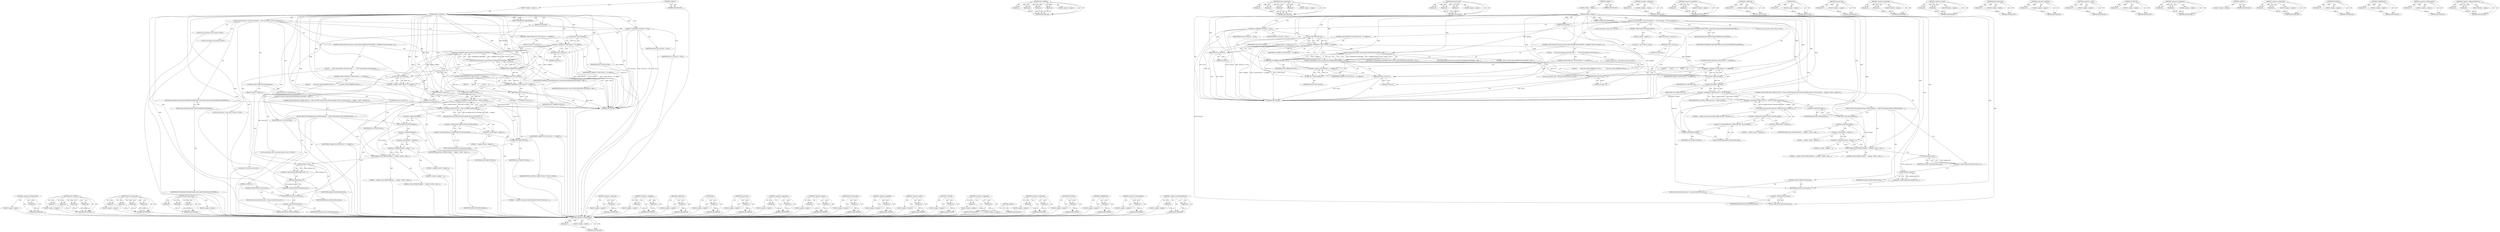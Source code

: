 digraph "&lt;operator&gt;.indirectFieldAccess" {
vulnerable_220 [label=<(METHOD,&lt;operator&gt;.postDecrement)>];
vulnerable_221 [label=<(PARAM,p1)>];
vulnerable_222 [label=<(BLOCK,&lt;empty&gt;,&lt;empty&gt;)>];
vulnerable_223 [label=<(METHOD_RETURN,ANY)>];
vulnerable_200 [label=<(METHOD,ZVAL_STRINGL)>];
vulnerable_201 [label=<(PARAM,p1)>];
vulnerable_202 [label=<(PARAM,p2)>];
vulnerable_203 [label=<(PARAM,p3)>];
vulnerable_204 [label=<(PARAM,p4)>];
vulnerable_205 [label=<(BLOCK,&lt;empty&gt;,&lt;empty&gt;)>];
vulnerable_206 [label=<(METHOD_RETURN,ANY)>];
vulnerable_152 [label=<(METHOD,process_nested_data)>];
vulnerable_153 [label=<(PARAM,p1)>];
vulnerable_154 [label=<(PARAM,p2)>];
vulnerable_155 [label=<(PARAM,p3)>];
vulnerable_156 [label=<(PARAM,p4)>];
vulnerable_157 [label=<(BLOCK,&lt;empty&gt;,&lt;empty&gt;)>];
vulnerable_158 [label=<(METHOD_RETURN,ANY)>];
vulnerable_177 [label=<(METHOD,zend_hash_exists)>];
vulnerable_178 [label=<(PARAM,p1)>];
vulnerable_179 [label=<(PARAM,p2)>];
vulnerable_180 [label=<(PARAM,p3)>];
vulnerable_181 [label=<(BLOCK,&lt;empty&gt;,&lt;empty&gt;)>];
vulnerable_182 [label=<(METHOD_RETURN,ANY)>];
vulnerable_6 [label=<(METHOD,&lt;global&gt;)<SUB>1</SUB>>];
vulnerable_7 [label=<(BLOCK,&lt;empty&gt;,&lt;empty&gt;)<SUB>1</SUB>>];
vulnerable_8 [label=<(METHOD,object_common2)<SUB>1</SUB>>];
vulnerable_9 [label=<(PARAM,UNSERIALIZE_PARAMETER)<SUB>1</SUB>>];
vulnerable_10 [label=<(PARAM,long elements)<SUB>1</SUB>>];
vulnerable_11 [label=<(BLOCK,{
	zval *retval_ptr = NULL;
	zval fname;

	if (...,{
	zval *retval_ptr = NULL;
	zval fname;

	if (...)<SUB>2</SUB>>];
vulnerable_12 [label="<(LOCAL,zval* retval_ptr: zval*)<SUB>3</SUB>>"];
vulnerable_13 [label=<(&lt;operator&gt;.assignment,*retval_ptr = NULL)<SUB>3</SUB>>];
vulnerable_14 [label=<(IDENTIFIER,retval_ptr,*retval_ptr = NULL)<SUB>3</SUB>>];
vulnerable_15 [label=<(IDENTIFIER,NULL,*retval_ptr = NULL)<SUB>3</SUB>>];
vulnerable_16 [label="<(LOCAL,zval fname: zval)<SUB>4</SUB>>"];
vulnerable_17 [label=<(CONTROL_STRUCTURE,IF,if (Z_TYPE_PP(rval) != IS_OBJECT))<SUB>6</SUB>>];
vulnerable_18 [label=<(&lt;operator&gt;.notEquals,Z_TYPE_PP(rval) != IS_OBJECT)<SUB>6</SUB>>];
vulnerable_19 [label=<(Z_TYPE_PP,Z_TYPE_PP(rval))<SUB>6</SUB>>];
vulnerable_20 [label=<(IDENTIFIER,rval,Z_TYPE_PP(rval))<SUB>6</SUB>>];
vulnerable_21 [label=<(IDENTIFIER,IS_OBJECT,Z_TYPE_PP(rval) != IS_OBJECT)<SUB>6</SUB>>];
vulnerable_22 [label=<(BLOCK,{
		return 0;
	},{
		return 0;
	})<SUB>6</SUB>>];
vulnerable_23 [label=<(RETURN,return 0;,return 0;)<SUB>7</SUB>>];
vulnerable_24 [label=<(LITERAL,0,return 0;)<SUB>7</SUB>>];
vulnerable_25 [label=<(CONTROL_STRUCTURE,IF,if (!process_nested_data(UNSERIALIZE_PASSTHRU, Z_OBJPROP_PP(rval), elements, 1)))<SUB>10</SUB>>];
vulnerable_26 [label=<(&lt;operator&gt;.logicalNot,!process_nested_data(UNSERIALIZE_PASSTHRU, Z_OB...)<SUB>10</SUB>>];
vulnerable_27 [label=<(process_nested_data,process_nested_data(UNSERIALIZE_PASSTHRU, Z_OBJ...)<SUB>10</SUB>>];
vulnerable_28 [label=<(IDENTIFIER,UNSERIALIZE_PASSTHRU,process_nested_data(UNSERIALIZE_PASSTHRU, Z_OBJ...)<SUB>10</SUB>>];
vulnerable_29 [label=<(Z_OBJPROP_PP,Z_OBJPROP_PP(rval))<SUB>10</SUB>>];
vulnerable_30 [label=<(IDENTIFIER,rval,Z_OBJPROP_PP(rval))<SUB>10</SUB>>];
vulnerable_31 [label=<(IDENTIFIER,elements,process_nested_data(UNSERIALIZE_PASSTHRU, Z_OBJ...)<SUB>10</SUB>>];
vulnerable_32 [label=<(LITERAL,1,process_nested_data(UNSERIALIZE_PASSTHRU, Z_OBJ...)<SUB>10</SUB>>];
vulnerable_33 [label=<(BLOCK,{
 	    /* We've got partially constructed obje...,{
 	    /* We've got partially constructed obje...)<SUB>10</SUB>>];
vulnerable_34 [label=<(CONTROL_STRUCTURE,IF,if (Z_TYPE_PP(rval) == IS_OBJECT))<SUB>12</SUB>>];
vulnerable_35 [label=<(&lt;operator&gt;.equals,Z_TYPE_PP(rval) == IS_OBJECT)<SUB>12</SUB>>];
vulnerable_36 [label=<(Z_TYPE_PP,Z_TYPE_PP(rval))<SUB>12</SUB>>];
vulnerable_37 [label=<(IDENTIFIER,rval,Z_TYPE_PP(rval))<SUB>12</SUB>>];
vulnerable_38 [label=<(IDENTIFIER,IS_OBJECT,Z_TYPE_PP(rval) == IS_OBJECT)<SUB>12</SUB>>];
vulnerable_39 [label=<(BLOCK,{
 	       zend_hash_clean(Z_OBJPROP_PP(rval));...,{
 	       zend_hash_clean(Z_OBJPROP_PP(rval));...)<SUB>12</SUB>>];
vulnerable_40 [label="<(LOCAL,zend_hash_clean : zend_hash_clean)<SUB>13</SUB>>"];
vulnerable_41 [label="<(LOCAL,ZVAL_NULL : ZVAL_NULL)<SUB>15</SUB>>"];
vulnerable_42 [label=<(RETURN,return 0;,return 0;)<SUB>16</SUB>>];
vulnerable_43 [label=<(LITERAL,0,return 0;)<SUB>16</SUB>>];
vulnerable_44 [label=<(CONTROL_STRUCTURE,IF,if (Z_TYPE_PP(rval) != IS_OBJECT))<SUB>19</SUB>>];
vulnerable_45 [label=<(&lt;operator&gt;.notEquals,Z_TYPE_PP(rval) != IS_OBJECT)<SUB>19</SUB>>];
vulnerable_46 [label=<(Z_TYPE_PP,Z_TYPE_PP(rval))<SUB>19</SUB>>];
vulnerable_47 [label=<(IDENTIFIER,rval,Z_TYPE_PP(rval))<SUB>19</SUB>>];
vulnerable_48 [label=<(IDENTIFIER,IS_OBJECT,Z_TYPE_PP(rval) != IS_OBJECT)<SUB>19</SUB>>];
vulnerable_49 [label=<(BLOCK,{
        return 0;
    },{
        return 0;
    })<SUB>19</SUB>>];
vulnerable_50 [label=<(RETURN,return 0;,return 0;)<SUB>20</SUB>>];
vulnerable_51 [label=<(LITERAL,0,return 0;)<SUB>20</SUB>>];
vulnerable_52 [label=<(CONTROL_STRUCTURE,IF,if (Z_OBJCE_PP(rval) != PHP_IC_ENTRY &amp;&amp;
		zend_hash_exists(&amp;Z_OBJCE_PP(rval)-&gt;function_table, &quot;__wakeup&quot;, sizeof(&quot;__wakeup&quot;))))<SUB>23</SUB>>];
vulnerable_53 [label=<(&lt;operator&gt;.logicalAnd,Z_OBJCE_PP(rval) != PHP_IC_ENTRY &amp;&amp;
		zend_hash...)<SUB>23</SUB>>];
vulnerable_54 [label=<(&lt;operator&gt;.notEquals,Z_OBJCE_PP(rval) != PHP_IC_ENTRY)<SUB>23</SUB>>];
vulnerable_55 [label=<(Z_OBJCE_PP,Z_OBJCE_PP(rval))<SUB>23</SUB>>];
vulnerable_56 [label=<(IDENTIFIER,rval,Z_OBJCE_PP(rval))<SUB>23</SUB>>];
vulnerable_57 [label=<(IDENTIFIER,PHP_IC_ENTRY,Z_OBJCE_PP(rval) != PHP_IC_ENTRY)<SUB>23</SUB>>];
vulnerable_58 [label=<(zend_hash_exists,zend_hash_exists(&amp;Z_OBJCE_PP(rval)-&gt;function_ta...)<SUB>24</SUB>>];
vulnerable_59 [label=<(&lt;operator&gt;.addressOf,&amp;Z_OBJCE_PP(rval)-&gt;function_table)<SUB>24</SUB>>];
vulnerable_60 [label=<(&lt;operator&gt;.indirectFieldAccess,Z_OBJCE_PP(rval)-&gt;function_table)<SUB>24</SUB>>];
vulnerable_61 [label=<(Z_OBJCE_PP,Z_OBJCE_PP(rval))<SUB>24</SUB>>];
vulnerable_62 [label=<(IDENTIFIER,rval,Z_OBJCE_PP(rval))<SUB>24</SUB>>];
vulnerable_63 [label=<(FIELD_IDENTIFIER,function_table,function_table)<SUB>24</SUB>>];
vulnerable_64 [label=<(LITERAL,&quot;__wakeup&quot;,zend_hash_exists(&amp;Z_OBJCE_PP(rval)-&gt;function_ta...)<SUB>24</SUB>>];
vulnerable_65 [label=<(&lt;operator&gt;.sizeOf,sizeof(&quot;__wakeup&quot;))<SUB>24</SUB>>];
vulnerable_66 [label=<(LITERAL,&quot;__wakeup&quot;,sizeof(&quot;__wakeup&quot;))<SUB>24</SUB>>];
vulnerable_67 [label=<(BLOCK,{
		INIT_PZVAL(&amp;fname);
		ZVAL_STRINGL(&amp;fname, ...,{
		INIT_PZVAL(&amp;fname);
		ZVAL_STRINGL(&amp;fname, ...)<SUB>24</SUB>>];
vulnerable_68 [label=<(INIT_PZVAL,INIT_PZVAL(&amp;fname))<SUB>25</SUB>>];
vulnerable_69 [label=<(&lt;operator&gt;.addressOf,&amp;fname)<SUB>25</SUB>>];
vulnerable_70 [label=<(IDENTIFIER,fname,INIT_PZVAL(&amp;fname))<SUB>25</SUB>>];
vulnerable_71 [label=<(ZVAL_STRINGL,ZVAL_STRINGL(&amp;fname, &quot;__wakeup&quot;, sizeof(&quot;__wake...)<SUB>26</SUB>>];
vulnerable_72 [label=<(&lt;operator&gt;.addressOf,&amp;fname)<SUB>26</SUB>>];
vulnerable_73 [label=<(IDENTIFIER,fname,ZVAL_STRINGL(&amp;fname, &quot;__wakeup&quot;, sizeof(&quot;__wake...)<SUB>26</SUB>>];
vulnerable_74 [label=<(LITERAL,&quot;__wakeup&quot;,ZVAL_STRINGL(&amp;fname, &quot;__wakeup&quot;, sizeof(&quot;__wake...)<SUB>26</SUB>>];
vulnerable_75 [label=<(&lt;operator&gt;.subtraction,sizeof(&quot;__wakeup&quot;) - 1)<SUB>26</SUB>>];
vulnerable_76 [label=<(&lt;operator&gt;.sizeOf,sizeof(&quot;__wakeup&quot;))<SUB>26</SUB>>];
vulnerable_77 [label=<(LITERAL,&quot;__wakeup&quot;,sizeof(&quot;__wakeup&quot;))<SUB>26</SUB>>];
vulnerable_78 [label=<(LITERAL,1,sizeof(&quot;__wakeup&quot;) - 1)<SUB>26</SUB>>];
vulnerable_79 [label=<(LITERAL,0,ZVAL_STRINGL(&amp;fname, &quot;__wakeup&quot;, sizeof(&quot;__wake...)<SUB>26</SUB>>];
vulnerable_80 [label=<(&lt;operator&gt;.postIncrement,BG(serialize_lock)++)<SUB>27</SUB>>];
vulnerable_81 [label=<(BG,BG(serialize_lock))<SUB>27</SUB>>];
vulnerable_82 [label=<(IDENTIFIER,serialize_lock,BG(serialize_lock))<SUB>27</SUB>>];
vulnerable_83 [label=<(&lt;operator&gt;.postDecrement,BG(serialize_lock)--)<SUB>29</SUB>>];
vulnerable_84 [label=<(BG,BG(serialize_lock))<SUB>29</SUB>>];
vulnerable_85 [label=<(IDENTIFIER,serialize_lock,BG(serialize_lock))<SUB>29</SUB>>];
vulnerable_86 [label=<(CONTROL_STRUCTURE,IF,if (retval_ptr))<SUB>32</SUB>>];
vulnerable_87 [label=<(IDENTIFIER,retval_ptr,if (retval_ptr))<SUB>32</SUB>>];
vulnerable_88 [label=<(BLOCK,{
		zval_ptr_dtor(&amp;retval_ptr);
	},{
		zval_ptr_dtor(&amp;retval_ptr);
	})<SUB>32</SUB>>];
vulnerable_89 [label=<(zval_ptr_dtor,zval_ptr_dtor(&amp;retval_ptr))<SUB>33</SUB>>];
vulnerable_90 [label=<(&lt;operator&gt;.addressOf,&amp;retval_ptr)<SUB>33</SUB>>];
vulnerable_91 [label=<(IDENTIFIER,retval_ptr,zval_ptr_dtor(&amp;retval_ptr))<SUB>33</SUB>>];
vulnerable_92 [label=<(CONTROL_STRUCTURE,IF,if (EG(exception)))<SUB>36</SUB>>];
vulnerable_93 [label=<(BLOCK,&lt;empty&gt;,&lt;empty&gt;)<SUB>36</SUB>>];
vulnerable_94 [label="<(LOCAL,EG : EG)<SUB>36</SUB>>"];
vulnerable_95 [label=<(BLOCK,{
		return 0;
	},{
		return 0;
	})<SUB>36</SUB>>];
vulnerable_96 [label=<(RETURN,return 0;,return 0;)<SUB>37</SUB>>];
vulnerable_97 [label=<(LITERAL,0,return 0;)<SUB>37</SUB>>];
vulnerable_98 [label=<(RETURN,return finish_nested_data(UNSERIALIZE_PASSTHRU);,return finish_nested_data(UNSERIALIZE_PASSTHRU);)<SUB>40</SUB>>];
vulnerable_99 [label=<(finish_nested_data,finish_nested_data(UNSERIALIZE_PASSTHRU))<SUB>40</SUB>>];
vulnerable_100 [label=<(IDENTIFIER,UNSERIALIZE_PASSTHRU,finish_nested_data(UNSERIALIZE_PASSTHRU))<SUB>40</SUB>>];
vulnerable_101 [label=<(METHOD_RETURN,int)<SUB>1</SUB>>];
vulnerable_103 [label=<(METHOD_RETURN,ANY)<SUB>1</SUB>>];
vulnerable_183 [label=<(METHOD,&lt;operator&gt;.addressOf)>];
vulnerable_184 [label=<(PARAM,p1)>];
vulnerable_185 [label=<(BLOCK,&lt;empty&gt;,&lt;empty&gt;)>];
vulnerable_186 [label=<(METHOD_RETURN,ANY)>];
vulnerable_139 [label=<(METHOD,&lt;operator&gt;.notEquals)>];
vulnerable_140 [label=<(PARAM,p1)>];
vulnerable_141 [label=<(PARAM,p2)>];
vulnerable_142 [label=<(BLOCK,&lt;empty&gt;,&lt;empty&gt;)>];
vulnerable_143 [label=<(METHOD_RETURN,ANY)>];
vulnerable_173 [label=<(METHOD,Z_OBJCE_PP)>];
vulnerable_174 [label=<(PARAM,p1)>];
vulnerable_175 [label=<(BLOCK,&lt;empty&gt;,&lt;empty&gt;)>];
vulnerable_176 [label=<(METHOD_RETURN,ANY)>];
vulnerable_216 [label=<(METHOD,BG)>];
vulnerable_217 [label=<(PARAM,p1)>];
vulnerable_218 [label=<(BLOCK,&lt;empty&gt;,&lt;empty&gt;)>];
vulnerable_219 [label=<(METHOD_RETURN,ANY)>];
vulnerable_224 [label=<(METHOD,zval_ptr_dtor)>];
vulnerable_225 [label=<(PARAM,p1)>];
vulnerable_226 [label=<(BLOCK,&lt;empty&gt;,&lt;empty&gt;)>];
vulnerable_227 [label=<(METHOD_RETURN,ANY)>];
vulnerable_168 [label=<(METHOD,&lt;operator&gt;.logicalAnd)>];
vulnerable_169 [label=<(PARAM,p1)>];
vulnerable_170 [label=<(PARAM,p2)>];
vulnerable_171 [label=<(BLOCK,&lt;empty&gt;,&lt;empty&gt;)>];
vulnerable_172 [label=<(METHOD_RETURN,ANY)>];
vulnerable_163 [label=<(METHOD,&lt;operator&gt;.equals)>];
vulnerable_164 [label=<(PARAM,p1)>];
vulnerable_165 [label=<(PARAM,p2)>];
vulnerable_166 [label=<(BLOCK,&lt;empty&gt;,&lt;empty&gt;)>];
vulnerable_167 [label=<(METHOD_RETURN,ANY)>];
vulnerable_228 [label=<(METHOD,finish_nested_data)>];
vulnerable_229 [label=<(PARAM,p1)>];
vulnerable_230 [label=<(BLOCK,&lt;empty&gt;,&lt;empty&gt;)>];
vulnerable_231 [label=<(METHOD_RETURN,ANY)>];
vulnerable_148 [label=<(METHOD,&lt;operator&gt;.logicalNot)>];
vulnerable_149 [label=<(PARAM,p1)>];
vulnerable_150 [label=<(BLOCK,&lt;empty&gt;,&lt;empty&gt;)>];
vulnerable_151 [label=<(METHOD_RETURN,ANY)>];
vulnerable_192 [label=<(METHOD,&lt;operator&gt;.sizeOf)>];
vulnerable_193 [label=<(PARAM,p1)>];
vulnerable_194 [label=<(BLOCK,&lt;empty&gt;,&lt;empty&gt;)>];
vulnerable_195 [label=<(METHOD_RETURN,ANY)>];
vulnerable_144 [label=<(METHOD,Z_TYPE_PP)>];
vulnerable_145 [label=<(PARAM,p1)>];
vulnerable_146 [label=<(BLOCK,&lt;empty&gt;,&lt;empty&gt;)>];
vulnerable_147 [label=<(METHOD_RETURN,ANY)>];
vulnerable_134 [label=<(METHOD,&lt;operator&gt;.assignment)>];
vulnerable_135 [label=<(PARAM,p1)>];
vulnerable_136 [label=<(PARAM,p2)>];
vulnerable_137 [label=<(BLOCK,&lt;empty&gt;,&lt;empty&gt;)>];
vulnerable_138 [label=<(METHOD_RETURN,ANY)>];
vulnerable_128 [label=<(METHOD,&lt;global&gt;)<SUB>1</SUB>>];
vulnerable_129 [label=<(BLOCK,&lt;empty&gt;,&lt;empty&gt;)>];
vulnerable_130 [label=<(METHOD_RETURN,ANY)>];
vulnerable_207 [label=<(METHOD,&lt;operator&gt;.subtraction)>];
vulnerable_208 [label=<(PARAM,p1)>];
vulnerable_209 [label=<(PARAM,p2)>];
vulnerable_210 [label=<(BLOCK,&lt;empty&gt;,&lt;empty&gt;)>];
vulnerable_211 [label=<(METHOD_RETURN,ANY)>];
vulnerable_196 [label=<(METHOD,INIT_PZVAL)>];
vulnerable_197 [label=<(PARAM,p1)>];
vulnerable_198 [label=<(BLOCK,&lt;empty&gt;,&lt;empty&gt;)>];
vulnerable_199 [label=<(METHOD_RETURN,ANY)>];
vulnerable_159 [label=<(METHOD,Z_OBJPROP_PP)>];
vulnerable_160 [label=<(PARAM,p1)>];
vulnerable_161 [label=<(BLOCK,&lt;empty&gt;,&lt;empty&gt;)>];
vulnerable_162 [label=<(METHOD_RETURN,ANY)>];
vulnerable_212 [label=<(METHOD,&lt;operator&gt;.postIncrement)>];
vulnerable_213 [label=<(PARAM,p1)>];
vulnerable_214 [label=<(BLOCK,&lt;empty&gt;,&lt;empty&gt;)>];
vulnerable_215 [label=<(METHOD_RETURN,ANY)>];
vulnerable_187 [label=<(METHOD,&lt;operator&gt;.indirectFieldAccess)>];
vulnerable_188 [label=<(PARAM,p1)>];
vulnerable_189 [label=<(PARAM,p2)>];
vulnerable_190 [label=<(BLOCK,&lt;empty&gt;,&lt;empty&gt;)>];
vulnerable_191 [label=<(METHOD_RETURN,ANY)>];
fixed_220 [label=<(METHOD,&lt;operator&gt;.postDecrement)>];
fixed_221 [label=<(PARAM,p1)>];
fixed_222 [label=<(BLOCK,&lt;empty&gt;,&lt;empty&gt;)>];
fixed_223 [label=<(METHOD_RETURN,ANY)>];
fixed_200 [label=<(METHOD,ZVAL_STRINGL)>];
fixed_201 [label=<(PARAM,p1)>];
fixed_202 [label=<(PARAM,p2)>];
fixed_203 [label=<(PARAM,p3)>];
fixed_204 [label=<(PARAM,p4)>];
fixed_205 [label=<(BLOCK,&lt;empty&gt;,&lt;empty&gt;)>];
fixed_206 [label=<(METHOD_RETURN,ANY)>];
fixed_152 [label=<(METHOD,process_nested_data)>];
fixed_153 [label=<(PARAM,p1)>];
fixed_154 [label=<(PARAM,p2)>];
fixed_155 [label=<(PARAM,p3)>];
fixed_156 [label=<(PARAM,p4)>];
fixed_157 [label=<(BLOCK,&lt;empty&gt;,&lt;empty&gt;)>];
fixed_158 [label=<(METHOD_RETURN,ANY)>];
fixed_177 [label=<(METHOD,zend_hash_exists)>];
fixed_178 [label=<(PARAM,p1)>];
fixed_179 [label=<(PARAM,p2)>];
fixed_180 [label=<(PARAM,p3)>];
fixed_181 [label=<(BLOCK,&lt;empty&gt;,&lt;empty&gt;)>];
fixed_182 [label=<(METHOD_RETURN,ANY)>];
fixed_6 [label=<(METHOD,&lt;global&gt;)<SUB>1</SUB>>];
fixed_7 [label=<(BLOCK,&lt;empty&gt;,&lt;empty&gt;)<SUB>1</SUB>>];
fixed_8 [label=<(METHOD,object_common2)<SUB>1</SUB>>];
fixed_9 [label=<(PARAM,UNSERIALIZE_PARAMETER)<SUB>1</SUB>>];
fixed_10 [label=<(PARAM,long elements)<SUB>1</SUB>>];
fixed_11 [label=<(BLOCK,{
	zval *retval_ptr = NULL;
	zval fname;

	if (...,{
	zval *retval_ptr = NULL;
	zval fname;

	if (...)<SUB>2</SUB>>];
fixed_12 [label="<(LOCAL,zval* retval_ptr: zval*)<SUB>3</SUB>>"];
fixed_13 [label=<(&lt;operator&gt;.assignment,*retval_ptr = NULL)<SUB>3</SUB>>];
fixed_14 [label=<(IDENTIFIER,retval_ptr,*retval_ptr = NULL)<SUB>3</SUB>>];
fixed_15 [label=<(IDENTIFIER,NULL,*retval_ptr = NULL)<SUB>3</SUB>>];
fixed_16 [label="<(LOCAL,zval fname: zval)<SUB>4</SUB>>"];
fixed_17 [label=<(CONTROL_STRUCTURE,IF,if (Z_TYPE_PP(rval) != IS_OBJECT))<SUB>6</SUB>>];
fixed_18 [label=<(&lt;operator&gt;.notEquals,Z_TYPE_PP(rval) != IS_OBJECT)<SUB>6</SUB>>];
fixed_19 [label=<(Z_TYPE_PP,Z_TYPE_PP(rval))<SUB>6</SUB>>];
fixed_20 [label=<(IDENTIFIER,rval,Z_TYPE_PP(rval))<SUB>6</SUB>>];
fixed_21 [label=<(IDENTIFIER,IS_OBJECT,Z_TYPE_PP(rval) != IS_OBJECT)<SUB>6</SUB>>];
fixed_22 [label=<(BLOCK,{
		return 0;
	},{
		return 0;
	})<SUB>6</SUB>>];
fixed_23 [label=<(RETURN,return 0;,return 0;)<SUB>7</SUB>>];
fixed_24 [label=<(LITERAL,0,return 0;)<SUB>7</SUB>>];
fixed_25 [label=<(CONTROL_STRUCTURE,IF,if (!process_nested_data(UNSERIALIZE_PASSTHRU, Z_OBJPROP_PP(rval), elements, 1)))<SUB>10</SUB>>];
fixed_26 [label=<(&lt;operator&gt;.logicalNot,!process_nested_data(UNSERIALIZE_PASSTHRU, Z_OB...)<SUB>10</SUB>>];
fixed_27 [label=<(process_nested_data,process_nested_data(UNSERIALIZE_PASSTHRU, Z_OBJ...)<SUB>10</SUB>>];
fixed_28 [label=<(IDENTIFIER,UNSERIALIZE_PASSTHRU,process_nested_data(UNSERIALIZE_PASSTHRU, Z_OBJ...)<SUB>10</SUB>>];
fixed_29 [label=<(Z_OBJPROP_PP,Z_OBJPROP_PP(rval))<SUB>10</SUB>>];
fixed_30 [label=<(IDENTIFIER,rval,Z_OBJPROP_PP(rval))<SUB>10</SUB>>];
fixed_31 [label=<(IDENTIFIER,elements,process_nested_data(UNSERIALIZE_PASSTHRU, Z_OBJ...)<SUB>10</SUB>>];
fixed_32 [label=<(LITERAL,1,process_nested_data(UNSERIALIZE_PASSTHRU, Z_OBJ...)<SUB>10</SUB>>];
fixed_33 [label=<(BLOCK,{
 	    /* We've got partially constructed obje...,{
 	    /* We've got partially constructed obje...)<SUB>10</SUB>>];
fixed_34 [label=<(CONTROL_STRUCTURE,IF,if (Z_TYPE_PP(rval) == IS_OBJECT))<SUB>12</SUB>>];
fixed_35 [label=<(&lt;operator&gt;.equals,Z_TYPE_PP(rval) == IS_OBJECT)<SUB>12</SUB>>];
fixed_36 [label=<(Z_TYPE_PP,Z_TYPE_PP(rval))<SUB>12</SUB>>];
fixed_37 [label=<(IDENTIFIER,rval,Z_TYPE_PP(rval))<SUB>12</SUB>>];
fixed_38 [label=<(IDENTIFIER,IS_OBJECT,Z_TYPE_PP(rval) == IS_OBJECT)<SUB>12</SUB>>];
fixed_39 [label=<(BLOCK,{
 	       zend_hash_clean(Z_OBJPROP_PP(rval));...,{
 	       zend_hash_clean(Z_OBJPROP_PP(rval));...)<SUB>12</SUB>>];
fixed_40 [label="<(LOCAL,zend_hash_clean : zend_hash_clean)<SUB>13</SUB>>"];
fixed_41 [label="<(LOCAL,ZVAL_NULL : ZVAL_NULL)<SUB>16</SUB>>"];
fixed_42 [label=<(RETURN,return 0;,return 0;)<SUB>17</SUB>>];
fixed_43 [label=<(LITERAL,0,return 0;)<SUB>17</SUB>>];
fixed_44 [label=<(CONTROL_STRUCTURE,IF,if (Z_TYPE_PP(rval) != IS_OBJECT))<SUB>20</SUB>>];
fixed_45 [label=<(&lt;operator&gt;.notEquals,Z_TYPE_PP(rval) != IS_OBJECT)<SUB>20</SUB>>];
fixed_46 [label=<(Z_TYPE_PP,Z_TYPE_PP(rval))<SUB>20</SUB>>];
fixed_47 [label=<(IDENTIFIER,rval,Z_TYPE_PP(rval))<SUB>20</SUB>>];
fixed_48 [label=<(IDENTIFIER,IS_OBJECT,Z_TYPE_PP(rval) != IS_OBJECT)<SUB>20</SUB>>];
fixed_49 [label=<(BLOCK,{
        return 0;
    },{
        return 0;
    })<SUB>20</SUB>>];
fixed_50 [label=<(RETURN,return 0;,return 0;)<SUB>21</SUB>>];
fixed_51 [label=<(LITERAL,0,return 0;)<SUB>21</SUB>>];
fixed_52 [label=<(CONTROL_STRUCTURE,IF,if (Z_OBJCE_PP(rval) != PHP_IC_ENTRY &amp;&amp;
		zend_hash_exists(&amp;Z_OBJCE_PP(rval)-&gt;function_table, &quot;__wakeup&quot;, sizeof(&quot;__wakeup&quot;))))<SUB>24</SUB>>];
fixed_53 [label=<(&lt;operator&gt;.logicalAnd,Z_OBJCE_PP(rval) != PHP_IC_ENTRY &amp;&amp;
		zend_hash...)<SUB>24</SUB>>];
fixed_54 [label=<(&lt;operator&gt;.notEquals,Z_OBJCE_PP(rval) != PHP_IC_ENTRY)<SUB>24</SUB>>];
fixed_55 [label=<(Z_OBJCE_PP,Z_OBJCE_PP(rval))<SUB>24</SUB>>];
fixed_56 [label=<(IDENTIFIER,rval,Z_OBJCE_PP(rval))<SUB>24</SUB>>];
fixed_57 [label=<(IDENTIFIER,PHP_IC_ENTRY,Z_OBJCE_PP(rval) != PHP_IC_ENTRY)<SUB>24</SUB>>];
fixed_58 [label=<(zend_hash_exists,zend_hash_exists(&amp;Z_OBJCE_PP(rval)-&gt;function_ta...)<SUB>25</SUB>>];
fixed_59 [label=<(&lt;operator&gt;.addressOf,&amp;Z_OBJCE_PP(rval)-&gt;function_table)<SUB>25</SUB>>];
fixed_60 [label=<(&lt;operator&gt;.indirectFieldAccess,Z_OBJCE_PP(rval)-&gt;function_table)<SUB>25</SUB>>];
fixed_61 [label=<(Z_OBJCE_PP,Z_OBJCE_PP(rval))<SUB>25</SUB>>];
fixed_62 [label=<(IDENTIFIER,rval,Z_OBJCE_PP(rval))<SUB>25</SUB>>];
fixed_63 [label=<(FIELD_IDENTIFIER,function_table,function_table)<SUB>25</SUB>>];
fixed_64 [label=<(LITERAL,&quot;__wakeup&quot;,zend_hash_exists(&amp;Z_OBJCE_PP(rval)-&gt;function_ta...)<SUB>25</SUB>>];
fixed_65 [label=<(&lt;operator&gt;.sizeOf,sizeof(&quot;__wakeup&quot;))<SUB>25</SUB>>];
fixed_66 [label=<(LITERAL,&quot;__wakeup&quot;,sizeof(&quot;__wakeup&quot;))<SUB>25</SUB>>];
fixed_67 [label=<(BLOCK,{
		INIT_PZVAL(&amp;fname);
		ZVAL_STRINGL(&amp;fname, ...,{
		INIT_PZVAL(&amp;fname);
		ZVAL_STRINGL(&amp;fname, ...)<SUB>25</SUB>>];
fixed_68 [label=<(INIT_PZVAL,INIT_PZVAL(&amp;fname))<SUB>26</SUB>>];
fixed_69 [label=<(&lt;operator&gt;.addressOf,&amp;fname)<SUB>26</SUB>>];
fixed_70 [label=<(IDENTIFIER,fname,INIT_PZVAL(&amp;fname))<SUB>26</SUB>>];
fixed_71 [label=<(ZVAL_STRINGL,ZVAL_STRINGL(&amp;fname, &quot;__wakeup&quot;, sizeof(&quot;__wake...)<SUB>27</SUB>>];
fixed_72 [label=<(&lt;operator&gt;.addressOf,&amp;fname)<SUB>27</SUB>>];
fixed_73 [label=<(IDENTIFIER,fname,ZVAL_STRINGL(&amp;fname, &quot;__wakeup&quot;, sizeof(&quot;__wake...)<SUB>27</SUB>>];
fixed_74 [label=<(LITERAL,&quot;__wakeup&quot;,ZVAL_STRINGL(&amp;fname, &quot;__wakeup&quot;, sizeof(&quot;__wake...)<SUB>27</SUB>>];
fixed_75 [label=<(&lt;operator&gt;.subtraction,sizeof(&quot;__wakeup&quot;) - 1)<SUB>27</SUB>>];
fixed_76 [label=<(&lt;operator&gt;.sizeOf,sizeof(&quot;__wakeup&quot;))<SUB>27</SUB>>];
fixed_77 [label=<(LITERAL,&quot;__wakeup&quot;,sizeof(&quot;__wakeup&quot;))<SUB>27</SUB>>];
fixed_78 [label=<(LITERAL,1,sizeof(&quot;__wakeup&quot;) - 1)<SUB>27</SUB>>];
fixed_79 [label=<(LITERAL,0,ZVAL_STRINGL(&amp;fname, &quot;__wakeup&quot;, sizeof(&quot;__wake...)<SUB>27</SUB>>];
fixed_80 [label=<(&lt;operator&gt;.postIncrement,BG(serialize_lock)++)<SUB>28</SUB>>];
fixed_81 [label=<(BG,BG(serialize_lock))<SUB>28</SUB>>];
fixed_82 [label=<(IDENTIFIER,serialize_lock,BG(serialize_lock))<SUB>28</SUB>>];
fixed_83 [label=<(&lt;operator&gt;.postDecrement,BG(serialize_lock)--)<SUB>30</SUB>>];
fixed_84 [label=<(BG,BG(serialize_lock))<SUB>30</SUB>>];
fixed_85 [label=<(IDENTIFIER,serialize_lock,BG(serialize_lock))<SUB>30</SUB>>];
fixed_86 [label=<(CONTROL_STRUCTURE,IF,if (retval_ptr))<SUB>33</SUB>>];
fixed_87 [label=<(IDENTIFIER,retval_ptr,if (retval_ptr))<SUB>33</SUB>>];
fixed_88 [label=<(BLOCK,{
		zval_ptr_dtor(&amp;retval_ptr);
	},{
		zval_ptr_dtor(&amp;retval_ptr);
	})<SUB>33</SUB>>];
fixed_89 [label=<(zval_ptr_dtor,zval_ptr_dtor(&amp;retval_ptr))<SUB>34</SUB>>];
fixed_90 [label=<(&lt;operator&gt;.addressOf,&amp;retval_ptr)<SUB>34</SUB>>];
fixed_91 [label=<(IDENTIFIER,retval_ptr,zval_ptr_dtor(&amp;retval_ptr))<SUB>34</SUB>>];
fixed_92 [label=<(CONTROL_STRUCTURE,IF,if (EG(exception)))<SUB>37</SUB>>];
fixed_93 [label=<(BLOCK,&lt;empty&gt;,&lt;empty&gt;)<SUB>37</SUB>>];
fixed_94 [label="<(LOCAL,EG : EG)<SUB>37</SUB>>"];
fixed_95 [label=<(BLOCK,{
		return 0;
	},{
		return 0;
	})<SUB>37</SUB>>];
fixed_96 [label=<(RETURN,return 0;,return 0;)<SUB>38</SUB>>];
fixed_97 [label=<(LITERAL,0,return 0;)<SUB>38</SUB>>];
fixed_98 [label=<(RETURN,return finish_nested_data(UNSERIALIZE_PASSTHRU);,return finish_nested_data(UNSERIALIZE_PASSTHRU);)<SUB>41</SUB>>];
fixed_99 [label=<(finish_nested_data,finish_nested_data(UNSERIALIZE_PASSTHRU))<SUB>41</SUB>>];
fixed_100 [label=<(IDENTIFIER,UNSERIALIZE_PASSTHRU,finish_nested_data(UNSERIALIZE_PASSTHRU))<SUB>41</SUB>>];
fixed_101 [label=<(METHOD_RETURN,int)<SUB>1</SUB>>];
fixed_103 [label=<(METHOD_RETURN,ANY)<SUB>1</SUB>>];
fixed_183 [label=<(METHOD,&lt;operator&gt;.addressOf)>];
fixed_184 [label=<(PARAM,p1)>];
fixed_185 [label=<(BLOCK,&lt;empty&gt;,&lt;empty&gt;)>];
fixed_186 [label=<(METHOD_RETURN,ANY)>];
fixed_139 [label=<(METHOD,&lt;operator&gt;.notEquals)>];
fixed_140 [label=<(PARAM,p1)>];
fixed_141 [label=<(PARAM,p2)>];
fixed_142 [label=<(BLOCK,&lt;empty&gt;,&lt;empty&gt;)>];
fixed_143 [label=<(METHOD_RETURN,ANY)>];
fixed_173 [label=<(METHOD,Z_OBJCE_PP)>];
fixed_174 [label=<(PARAM,p1)>];
fixed_175 [label=<(BLOCK,&lt;empty&gt;,&lt;empty&gt;)>];
fixed_176 [label=<(METHOD_RETURN,ANY)>];
fixed_216 [label=<(METHOD,BG)>];
fixed_217 [label=<(PARAM,p1)>];
fixed_218 [label=<(BLOCK,&lt;empty&gt;,&lt;empty&gt;)>];
fixed_219 [label=<(METHOD_RETURN,ANY)>];
fixed_224 [label=<(METHOD,zval_ptr_dtor)>];
fixed_225 [label=<(PARAM,p1)>];
fixed_226 [label=<(BLOCK,&lt;empty&gt;,&lt;empty&gt;)>];
fixed_227 [label=<(METHOD_RETURN,ANY)>];
fixed_168 [label=<(METHOD,&lt;operator&gt;.logicalAnd)>];
fixed_169 [label=<(PARAM,p1)>];
fixed_170 [label=<(PARAM,p2)>];
fixed_171 [label=<(BLOCK,&lt;empty&gt;,&lt;empty&gt;)>];
fixed_172 [label=<(METHOD_RETURN,ANY)>];
fixed_163 [label=<(METHOD,&lt;operator&gt;.equals)>];
fixed_164 [label=<(PARAM,p1)>];
fixed_165 [label=<(PARAM,p2)>];
fixed_166 [label=<(BLOCK,&lt;empty&gt;,&lt;empty&gt;)>];
fixed_167 [label=<(METHOD_RETURN,ANY)>];
fixed_228 [label=<(METHOD,finish_nested_data)>];
fixed_229 [label=<(PARAM,p1)>];
fixed_230 [label=<(BLOCK,&lt;empty&gt;,&lt;empty&gt;)>];
fixed_231 [label=<(METHOD_RETURN,ANY)>];
fixed_148 [label=<(METHOD,&lt;operator&gt;.logicalNot)>];
fixed_149 [label=<(PARAM,p1)>];
fixed_150 [label=<(BLOCK,&lt;empty&gt;,&lt;empty&gt;)>];
fixed_151 [label=<(METHOD_RETURN,ANY)>];
fixed_192 [label=<(METHOD,&lt;operator&gt;.sizeOf)>];
fixed_193 [label=<(PARAM,p1)>];
fixed_194 [label=<(BLOCK,&lt;empty&gt;,&lt;empty&gt;)>];
fixed_195 [label=<(METHOD_RETURN,ANY)>];
fixed_144 [label=<(METHOD,Z_TYPE_PP)>];
fixed_145 [label=<(PARAM,p1)>];
fixed_146 [label=<(BLOCK,&lt;empty&gt;,&lt;empty&gt;)>];
fixed_147 [label=<(METHOD_RETURN,ANY)>];
fixed_134 [label=<(METHOD,&lt;operator&gt;.assignment)>];
fixed_135 [label=<(PARAM,p1)>];
fixed_136 [label=<(PARAM,p2)>];
fixed_137 [label=<(BLOCK,&lt;empty&gt;,&lt;empty&gt;)>];
fixed_138 [label=<(METHOD_RETURN,ANY)>];
fixed_128 [label=<(METHOD,&lt;global&gt;)<SUB>1</SUB>>];
fixed_129 [label=<(BLOCK,&lt;empty&gt;,&lt;empty&gt;)>];
fixed_130 [label=<(METHOD_RETURN,ANY)>];
fixed_207 [label=<(METHOD,&lt;operator&gt;.subtraction)>];
fixed_208 [label=<(PARAM,p1)>];
fixed_209 [label=<(PARAM,p2)>];
fixed_210 [label=<(BLOCK,&lt;empty&gt;,&lt;empty&gt;)>];
fixed_211 [label=<(METHOD_RETURN,ANY)>];
fixed_196 [label=<(METHOD,INIT_PZVAL)>];
fixed_197 [label=<(PARAM,p1)>];
fixed_198 [label=<(BLOCK,&lt;empty&gt;,&lt;empty&gt;)>];
fixed_199 [label=<(METHOD_RETURN,ANY)>];
fixed_159 [label=<(METHOD,Z_OBJPROP_PP)>];
fixed_160 [label=<(PARAM,p1)>];
fixed_161 [label=<(BLOCK,&lt;empty&gt;,&lt;empty&gt;)>];
fixed_162 [label=<(METHOD_RETURN,ANY)>];
fixed_212 [label=<(METHOD,&lt;operator&gt;.postIncrement)>];
fixed_213 [label=<(PARAM,p1)>];
fixed_214 [label=<(BLOCK,&lt;empty&gt;,&lt;empty&gt;)>];
fixed_215 [label=<(METHOD_RETURN,ANY)>];
fixed_187 [label=<(METHOD,&lt;operator&gt;.indirectFieldAccess)>];
fixed_188 [label=<(PARAM,p1)>];
fixed_189 [label=<(PARAM,p2)>];
fixed_190 [label=<(BLOCK,&lt;empty&gt;,&lt;empty&gt;)>];
fixed_191 [label=<(METHOD_RETURN,ANY)>];
vulnerable_220 -> vulnerable_221  [key=0, label="AST: "];
vulnerable_220 -> vulnerable_221  [key=1, label="DDG: "];
vulnerable_220 -> vulnerable_222  [key=0, label="AST: "];
vulnerable_220 -> vulnerable_223  [key=0, label="AST: "];
vulnerable_220 -> vulnerable_223  [key=1, label="CFG: "];
vulnerable_221 -> vulnerable_223  [key=0, label="DDG: p1"];
vulnerable_222 -> fixed_220  [key=0];
vulnerable_223 -> fixed_220  [key=0];
vulnerable_200 -> vulnerable_201  [key=0, label="AST: "];
vulnerable_200 -> vulnerable_201  [key=1, label="DDG: "];
vulnerable_200 -> vulnerable_205  [key=0, label="AST: "];
vulnerable_200 -> vulnerable_202  [key=0, label="AST: "];
vulnerable_200 -> vulnerable_202  [key=1, label="DDG: "];
vulnerable_200 -> vulnerable_206  [key=0, label="AST: "];
vulnerable_200 -> vulnerable_206  [key=1, label="CFG: "];
vulnerable_200 -> vulnerable_203  [key=0, label="AST: "];
vulnerable_200 -> vulnerable_203  [key=1, label="DDG: "];
vulnerable_200 -> vulnerable_204  [key=0, label="AST: "];
vulnerable_200 -> vulnerable_204  [key=1, label="DDG: "];
vulnerable_201 -> vulnerable_206  [key=0, label="DDG: p1"];
vulnerable_202 -> vulnerable_206  [key=0, label="DDG: p2"];
vulnerable_203 -> vulnerable_206  [key=0, label="DDG: p3"];
vulnerable_204 -> vulnerable_206  [key=0, label="DDG: p4"];
vulnerable_205 -> fixed_220  [key=0];
vulnerable_206 -> fixed_220  [key=0];
vulnerable_152 -> vulnerable_153  [key=0, label="AST: "];
vulnerable_152 -> vulnerable_153  [key=1, label="DDG: "];
vulnerable_152 -> vulnerable_157  [key=0, label="AST: "];
vulnerable_152 -> vulnerable_154  [key=0, label="AST: "];
vulnerable_152 -> vulnerable_154  [key=1, label="DDG: "];
vulnerable_152 -> vulnerable_158  [key=0, label="AST: "];
vulnerable_152 -> vulnerable_158  [key=1, label="CFG: "];
vulnerable_152 -> vulnerable_155  [key=0, label="AST: "];
vulnerable_152 -> vulnerable_155  [key=1, label="DDG: "];
vulnerable_152 -> vulnerable_156  [key=0, label="AST: "];
vulnerable_152 -> vulnerable_156  [key=1, label="DDG: "];
vulnerable_153 -> vulnerable_158  [key=0, label="DDG: p1"];
vulnerable_154 -> vulnerable_158  [key=0, label="DDG: p2"];
vulnerable_155 -> vulnerable_158  [key=0, label="DDG: p3"];
vulnerable_156 -> vulnerable_158  [key=0, label="DDG: p4"];
vulnerable_157 -> fixed_220  [key=0];
vulnerable_158 -> fixed_220  [key=0];
vulnerable_177 -> vulnerable_178  [key=0, label="AST: "];
vulnerable_177 -> vulnerable_178  [key=1, label="DDG: "];
vulnerable_177 -> vulnerable_181  [key=0, label="AST: "];
vulnerable_177 -> vulnerable_179  [key=0, label="AST: "];
vulnerable_177 -> vulnerable_179  [key=1, label="DDG: "];
vulnerable_177 -> vulnerable_182  [key=0, label="AST: "];
vulnerable_177 -> vulnerable_182  [key=1, label="CFG: "];
vulnerable_177 -> vulnerable_180  [key=0, label="AST: "];
vulnerable_177 -> vulnerable_180  [key=1, label="DDG: "];
vulnerable_178 -> vulnerable_182  [key=0, label="DDG: p1"];
vulnerable_179 -> vulnerable_182  [key=0, label="DDG: p2"];
vulnerable_180 -> vulnerable_182  [key=0, label="DDG: p3"];
vulnerable_181 -> fixed_220  [key=0];
vulnerable_182 -> fixed_220  [key=0];
vulnerable_6 -> vulnerable_7  [key=0, label="AST: "];
vulnerable_6 -> vulnerable_103  [key=0, label="AST: "];
vulnerable_6 -> vulnerable_103  [key=1, label="CFG: "];
vulnerable_7 -> vulnerable_8  [key=0, label="AST: "];
vulnerable_8 -> vulnerable_9  [key=0, label="AST: "];
vulnerable_8 -> vulnerable_9  [key=1, label="DDG: "];
vulnerable_8 -> vulnerable_10  [key=0, label="AST: "];
vulnerable_8 -> vulnerable_10  [key=1, label="DDG: "];
vulnerable_8 -> vulnerable_11  [key=0, label="AST: "];
vulnerable_8 -> vulnerable_101  [key=0, label="AST: "];
vulnerable_8 -> vulnerable_13  [key=0, label="CFG: "];
vulnerable_8 -> vulnerable_13  [key=1, label="DDG: "];
vulnerable_8 -> vulnerable_87  [key=0, label="DDG: "];
vulnerable_8 -> vulnerable_18  [key=0, label="DDG: "];
vulnerable_8 -> vulnerable_23  [key=0, label="DDG: "];
vulnerable_8 -> vulnerable_42  [key=0, label="DDG: "];
vulnerable_8 -> vulnerable_45  [key=0, label="DDG: "];
vulnerable_8 -> vulnerable_50  [key=0, label="DDG: "];
vulnerable_8 -> vulnerable_19  [key=0, label="DDG: "];
vulnerable_8 -> vulnerable_24  [key=0, label="DDG: "];
vulnerable_8 -> vulnerable_27  [key=0, label="DDG: "];
vulnerable_8 -> vulnerable_43  [key=0, label="DDG: "];
vulnerable_8 -> vulnerable_46  [key=0, label="DDG: "];
vulnerable_8 -> vulnerable_51  [key=0, label="DDG: "];
vulnerable_8 -> vulnerable_54  [key=0, label="DDG: "];
vulnerable_8 -> vulnerable_58  [key=0, label="DDG: "];
vulnerable_8 -> vulnerable_68  [key=0, label="DDG: "];
vulnerable_8 -> vulnerable_71  [key=0, label="DDG: "];
vulnerable_8 -> vulnerable_89  [key=0, label="DDG: "];
vulnerable_8 -> vulnerable_29  [key=0, label="DDG: "];
vulnerable_8 -> vulnerable_35  [key=0, label="DDG: "];
vulnerable_8 -> vulnerable_55  [key=0, label="DDG: "];
vulnerable_8 -> vulnerable_75  [key=0, label="DDG: "];
vulnerable_8 -> vulnerable_81  [key=0, label="DDG: "];
vulnerable_8 -> vulnerable_84  [key=0, label="DDG: "];
vulnerable_8 -> vulnerable_36  [key=0, label="DDG: "];
vulnerable_8 -> vulnerable_61  [key=0, label="DDG: "];
vulnerable_9 -> vulnerable_101  [key=0, label="DDG: "];
vulnerable_10 -> vulnerable_101  [key=0, label="DDG: elements"];
vulnerable_10 -> vulnerable_27  [key=0, label="DDG: elements"];
vulnerable_11 -> vulnerable_12  [key=0, label="AST: "];
vulnerable_11 -> vulnerable_13  [key=0, label="AST: "];
vulnerable_11 -> vulnerable_16  [key=0, label="AST: "];
vulnerable_11 -> vulnerable_17  [key=0, label="AST: "];
vulnerable_11 -> vulnerable_25  [key=0, label="AST: "];
vulnerable_11 -> vulnerable_44  [key=0, label="AST: "];
vulnerable_11 -> vulnerable_52  [key=0, label="AST: "];
vulnerable_11 -> vulnerable_86  [key=0, label="AST: "];
vulnerable_11 -> vulnerable_92  [key=0, label="AST: "];
vulnerable_11 -> vulnerable_98  [key=0, label="AST: "];
vulnerable_12 -> fixed_220  [key=0];
vulnerable_13 -> vulnerable_14  [key=0, label="AST: "];
vulnerable_13 -> vulnerable_15  [key=0, label="AST: "];
vulnerable_13 -> vulnerable_19  [key=0, label="CFG: "];
vulnerable_13 -> vulnerable_101  [key=0, label="DDG: retval_ptr"];
vulnerable_13 -> vulnerable_101  [key=1, label="DDG: *retval_ptr = NULL"];
vulnerable_13 -> vulnerable_101  [key=2, label="DDG: NULL"];
vulnerable_13 -> vulnerable_89  [key=0, label="DDG: retval_ptr"];
vulnerable_14 -> fixed_220  [key=0];
vulnerable_15 -> fixed_220  [key=0];
vulnerable_16 -> fixed_220  [key=0];
vulnerable_17 -> vulnerable_18  [key=0, label="AST: "];
vulnerable_17 -> vulnerable_22  [key=0, label="AST: "];
vulnerable_18 -> vulnerable_19  [key=0, label="AST: "];
vulnerable_18 -> vulnerable_21  [key=0, label="AST: "];
vulnerable_18 -> vulnerable_23  [key=0, label="CFG: "];
vulnerable_18 -> vulnerable_23  [key=1, label="CDG: "];
vulnerable_18 -> vulnerable_29  [key=0, label="CFG: "];
vulnerable_18 -> vulnerable_29  [key=1, label="CDG: "];
vulnerable_18 -> vulnerable_101  [key=0, label="DDG: Z_TYPE_PP(rval)"];
vulnerable_18 -> vulnerable_101  [key=1, label="DDG: IS_OBJECT"];
vulnerable_18 -> vulnerable_101  [key=2, label="DDG: Z_TYPE_PP(rval) != IS_OBJECT"];
vulnerable_18 -> vulnerable_45  [key=0, label="DDG: IS_OBJECT"];
vulnerable_18 -> vulnerable_35  [key=0, label="DDG: IS_OBJECT"];
vulnerable_18 -> vulnerable_26  [key=0, label="CDG: "];
vulnerable_18 -> vulnerable_27  [key=0, label="CDG: "];
vulnerable_19 -> vulnerable_20  [key=0, label="AST: "];
vulnerable_19 -> vulnerable_18  [key=0, label="CFG: "];
vulnerable_19 -> vulnerable_18  [key=1, label="DDG: rval"];
vulnerable_19 -> vulnerable_101  [key=0, label="DDG: rval"];
vulnerable_19 -> vulnerable_29  [key=0, label="DDG: rval"];
vulnerable_20 -> fixed_220  [key=0];
vulnerable_21 -> fixed_220  [key=0];
vulnerable_22 -> vulnerable_23  [key=0, label="AST: "];
vulnerable_23 -> vulnerable_24  [key=0, label="AST: "];
vulnerable_23 -> vulnerable_101  [key=0, label="CFG: "];
vulnerable_23 -> vulnerable_101  [key=1, label="DDG: &lt;RET&gt;"];
vulnerable_24 -> vulnerable_23  [key=0, label="DDG: 0"];
vulnerable_25 -> vulnerable_26  [key=0, label="AST: "];
vulnerable_25 -> vulnerable_33  [key=0, label="AST: "];
vulnerable_26 -> vulnerable_27  [key=0, label="AST: "];
vulnerable_26 -> vulnerable_36  [key=0, label="CFG: "];
vulnerable_26 -> vulnerable_36  [key=1, label="CDG: "];
vulnerable_26 -> vulnerable_46  [key=0, label="CFG: "];
vulnerable_26 -> vulnerable_46  [key=1, label="CDG: "];
vulnerable_26 -> vulnerable_50  [key=0, label="CDG: "];
vulnerable_26 -> vulnerable_42  [key=0, label="CDG: "];
vulnerable_26 -> vulnerable_35  [key=0, label="CDG: "];
vulnerable_26 -> vulnerable_45  [key=0, label="CDG: "];
vulnerable_27 -> vulnerable_28  [key=0, label="AST: "];
vulnerable_27 -> vulnerable_29  [key=0, label="AST: "];
vulnerable_27 -> vulnerable_31  [key=0, label="AST: "];
vulnerable_27 -> vulnerable_32  [key=0, label="AST: "];
vulnerable_27 -> vulnerable_26  [key=0, label="CFG: "];
vulnerable_27 -> vulnerable_26  [key=1, label="DDG: UNSERIALIZE_PASSTHRU"];
vulnerable_27 -> vulnerable_26  [key=2, label="DDG: Z_OBJPROP_PP(rval)"];
vulnerable_27 -> vulnerable_26  [key=3, label="DDG: elements"];
vulnerable_27 -> vulnerable_26  [key=4, label="DDG: 1"];
vulnerable_28 -> fixed_220  [key=0];
vulnerable_29 -> vulnerable_30  [key=0, label="AST: "];
vulnerable_29 -> vulnerable_27  [key=0, label="CFG: "];
vulnerable_29 -> vulnerable_27  [key=1, label="DDG: rval"];
vulnerable_29 -> vulnerable_46  [key=0, label="DDG: rval"];
vulnerable_29 -> vulnerable_36  [key=0, label="DDG: rval"];
vulnerable_30 -> fixed_220  [key=0];
vulnerable_31 -> fixed_220  [key=0];
vulnerable_32 -> fixed_220  [key=0];
vulnerable_33 -> vulnerable_34  [key=0, label="AST: "];
vulnerable_33 -> vulnerable_41  [key=0, label="AST: "];
vulnerable_33 -> vulnerable_42  [key=0, label="AST: "];
vulnerable_34 -> vulnerable_35  [key=0, label="AST: "];
vulnerable_34 -> vulnerable_39  [key=0, label="AST: "];
vulnerable_35 -> vulnerable_36  [key=0, label="AST: "];
vulnerable_35 -> vulnerable_38  [key=0, label="AST: "];
vulnerable_35 -> vulnerable_42  [key=0, label="CFG: "];
vulnerable_36 -> vulnerable_37  [key=0, label="AST: "];
vulnerable_36 -> vulnerable_35  [key=0, label="CFG: "];
vulnerable_36 -> vulnerable_35  [key=1, label="DDG: rval"];
vulnerable_37 -> fixed_220  [key=0];
vulnerable_38 -> fixed_220  [key=0];
vulnerable_39 -> vulnerable_40  [key=0, label="AST: "];
vulnerable_40 -> fixed_220  [key=0];
vulnerable_41 -> fixed_220  [key=0];
vulnerable_42 -> vulnerable_43  [key=0, label="AST: "];
vulnerable_42 -> vulnerable_101  [key=0, label="CFG: "];
vulnerable_42 -> vulnerable_101  [key=1, label="DDG: &lt;RET&gt;"];
vulnerable_43 -> vulnerable_42  [key=0, label="DDG: 0"];
vulnerable_44 -> vulnerable_45  [key=0, label="AST: "];
vulnerable_44 -> vulnerable_49  [key=0, label="AST: "];
vulnerable_45 -> vulnerable_46  [key=0, label="AST: "];
vulnerable_45 -> vulnerable_48  [key=0, label="AST: "];
vulnerable_45 -> vulnerable_50  [key=0, label="CFG: "];
vulnerable_45 -> vulnerable_55  [key=0, label="CFG: "];
vulnerable_46 -> vulnerable_47  [key=0, label="AST: "];
vulnerable_46 -> vulnerable_45  [key=0, label="CFG: "];
vulnerable_46 -> vulnerable_45  [key=1, label="DDG: rval"];
vulnerable_46 -> vulnerable_55  [key=0, label="DDG: rval"];
vulnerable_47 -> fixed_220  [key=0];
vulnerable_48 -> fixed_220  [key=0];
vulnerable_49 -> vulnerable_50  [key=0, label="AST: "];
vulnerable_50 -> vulnerable_51  [key=0, label="AST: "];
vulnerable_50 -> vulnerable_101  [key=0, label="CFG: "];
vulnerable_50 -> vulnerable_101  [key=1, label="DDG: &lt;RET&gt;"];
vulnerable_51 -> vulnerable_50  [key=0, label="DDG: 0"];
vulnerable_52 -> vulnerable_53  [key=0, label="AST: "];
vulnerable_52 -> vulnerable_67  [key=0, label="AST: "];
vulnerable_53 -> vulnerable_54  [key=0, label="AST: "];
vulnerable_53 -> vulnerable_58  [key=0, label="AST: "];
vulnerable_53 -> vulnerable_87  [key=0, label="CFG: "];
vulnerable_53 -> vulnerable_69  [key=0, label="CFG: "];
vulnerable_54 -> vulnerable_55  [key=0, label="AST: "];
vulnerable_54 -> vulnerable_57  [key=0, label="AST: "];
vulnerable_54 -> vulnerable_53  [key=0, label="CFG: "];
vulnerable_54 -> vulnerable_53  [key=1, label="DDG: Z_OBJCE_PP(rval)"];
vulnerable_54 -> vulnerable_53  [key=2, label="DDG: PHP_IC_ENTRY"];
vulnerable_54 -> vulnerable_61  [key=0, label="CFG: "];
vulnerable_54 -> vulnerable_101  [key=0, label="DDG: PHP_IC_ENTRY"];
vulnerable_55 -> vulnerable_56  [key=0, label="AST: "];
vulnerable_55 -> vulnerable_54  [key=0, label="CFG: "];
vulnerable_55 -> vulnerable_54  [key=1, label="DDG: rval"];
vulnerable_55 -> vulnerable_61  [key=0, label="DDG: rval"];
vulnerable_56 -> fixed_220  [key=0];
vulnerable_57 -> fixed_220  [key=0];
vulnerable_58 -> vulnerable_59  [key=0, label="AST: "];
vulnerable_58 -> vulnerable_64  [key=0, label="AST: "];
vulnerable_58 -> vulnerable_65  [key=0, label="AST: "];
vulnerable_58 -> vulnerable_53  [key=0, label="CFG: "];
vulnerable_58 -> vulnerable_53  [key=1, label="DDG: &amp;Z_OBJCE_PP(rval)-&gt;function_table"];
vulnerable_58 -> vulnerable_53  [key=2, label="DDG: &quot;__wakeup&quot;"];
vulnerable_59 -> vulnerable_60  [key=0, label="AST: "];
vulnerable_59 -> vulnerable_65  [key=0, label="CFG: "];
vulnerable_60 -> vulnerable_61  [key=0, label="AST: "];
vulnerable_60 -> vulnerable_63  [key=0, label="AST: "];
vulnerable_60 -> vulnerable_59  [key=0, label="CFG: "];
vulnerable_61 -> vulnerable_62  [key=0, label="AST: "];
vulnerable_61 -> vulnerable_63  [key=0, label="CFG: "];
vulnerable_62 -> fixed_220  [key=0];
vulnerable_63 -> vulnerable_60  [key=0, label="CFG: "];
vulnerable_64 -> fixed_220  [key=0];
vulnerable_65 -> vulnerable_66  [key=0, label="AST: "];
vulnerable_65 -> vulnerable_58  [key=0, label="CFG: "];
vulnerable_66 -> fixed_220  [key=0];
vulnerable_67 -> vulnerable_68  [key=0, label="AST: "];
vulnerable_67 -> vulnerable_71  [key=0, label="AST: "];
vulnerable_67 -> vulnerable_80  [key=0, label="AST: "];
vulnerable_67 -> vulnerable_83  [key=0, label="AST: "];
vulnerable_68 -> vulnerable_69  [key=0, label="AST: "];
vulnerable_68 -> vulnerable_72  [key=0, label="CFG: "];
vulnerable_68 -> vulnerable_71  [key=0, label="DDG: &amp;fname"];
vulnerable_69 -> vulnerable_70  [key=0, label="AST: "];
vulnerable_69 -> vulnerable_68  [key=0, label="CFG: "];
vulnerable_70 -> fixed_220  [key=0];
vulnerable_71 -> vulnerable_72  [key=0, label="AST: "];
vulnerable_71 -> vulnerable_74  [key=0, label="AST: "];
vulnerable_71 -> vulnerable_75  [key=0, label="AST: "];
vulnerable_71 -> vulnerable_79  [key=0, label="AST: "];
vulnerable_71 -> vulnerable_81  [key=0, label="CFG: "];
vulnerable_72 -> vulnerable_73  [key=0, label="AST: "];
vulnerable_72 -> vulnerable_76  [key=0, label="CFG: "];
vulnerable_73 -> fixed_220  [key=0];
vulnerable_74 -> fixed_220  [key=0];
vulnerable_75 -> vulnerable_76  [key=0, label="AST: "];
vulnerable_75 -> vulnerable_78  [key=0, label="AST: "];
vulnerable_75 -> vulnerable_71  [key=0, label="CFG: "];
vulnerable_75 -> vulnerable_71  [key=1, label="DDG: 1"];
vulnerable_76 -> vulnerable_77  [key=0, label="AST: "];
vulnerable_76 -> vulnerable_75  [key=0, label="CFG: "];
vulnerable_77 -> fixed_220  [key=0];
vulnerable_78 -> fixed_220  [key=0];
vulnerable_79 -> fixed_220  [key=0];
vulnerable_80 -> vulnerable_81  [key=0, label="AST: "];
vulnerable_80 -> vulnerable_84  [key=0, label="CFG: "];
vulnerable_81 -> vulnerable_82  [key=0, label="AST: "];
vulnerable_81 -> vulnerable_80  [key=0, label="CFG: "];
vulnerable_81 -> vulnerable_80  [key=1, label="DDG: serialize_lock"];
vulnerable_81 -> vulnerable_84  [key=0, label="DDG: serialize_lock"];
vulnerable_82 -> fixed_220  [key=0];
vulnerable_83 -> vulnerable_84  [key=0, label="AST: "];
vulnerable_83 -> vulnerable_87  [key=0, label="CFG: "];
vulnerable_84 -> vulnerable_85  [key=0, label="AST: "];
vulnerable_84 -> vulnerable_83  [key=0, label="CFG: "];
vulnerable_84 -> vulnerable_83  [key=1, label="DDG: serialize_lock"];
vulnerable_85 -> fixed_220  [key=0];
vulnerable_86 -> vulnerable_87  [key=0, label="AST: "];
vulnerable_86 -> vulnerable_88  [key=0, label="AST: "];
vulnerable_87 -> vulnerable_90  [key=0, label="CFG: "];
vulnerable_88 -> vulnerable_89  [key=0, label="AST: "];
vulnerable_89 -> vulnerable_90  [key=0, label="AST: "];
vulnerable_90 -> vulnerable_91  [key=0, label="AST: "];
vulnerable_90 -> vulnerable_89  [key=0, label="CFG: "];
vulnerable_91 -> fixed_220  [key=0];
vulnerable_92 -> vulnerable_93  [key=0, label="AST: "];
vulnerable_92 -> vulnerable_95  [key=0, label="AST: "];
vulnerable_93 -> vulnerable_94  [key=0, label="AST: "];
vulnerable_94 -> fixed_220  [key=0];
vulnerable_95 -> vulnerable_96  [key=0, label="AST: "];
vulnerable_96 -> vulnerable_97  [key=0, label="AST: "];
vulnerable_96 -> vulnerable_101  [key=0, label="CFG: "];
vulnerable_97 -> fixed_220  [key=0];
vulnerable_98 -> vulnerable_99  [key=0, label="AST: "];
vulnerable_98 -> vulnerable_101  [key=0, label="CFG: "];
vulnerable_99 -> vulnerable_100  [key=0, label="AST: "];
vulnerable_99 -> vulnerable_98  [key=0, label="CFG: "];
vulnerable_100 -> fixed_220  [key=0];
vulnerable_101 -> fixed_220  [key=0];
vulnerable_103 -> fixed_220  [key=0];
vulnerable_183 -> vulnerable_184  [key=0, label="AST: "];
vulnerable_183 -> vulnerable_184  [key=1, label="DDG: "];
vulnerable_183 -> vulnerable_185  [key=0, label="AST: "];
vulnerable_183 -> vulnerable_186  [key=0, label="AST: "];
vulnerable_183 -> vulnerable_186  [key=1, label="CFG: "];
vulnerable_184 -> vulnerable_186  [key=0, label="DDG: p1"];
vulnerable_185 -> fixed_220  [key=0];
vulnerable_186 -> fixed_220  [key=0];
vulnerable_139 -> vulnerable_140  [key=0, label="AST: "];
vulnerable_139 -> vulnerable_140  [key=1, label="DDG: "];
vulnerable_139 -> vulnerable_142  [key=0, label="AST: "];
vulnerable_139 -> vulnerable_141  [key=0, label="AST: "];
vulnerable_139 -> vulnerable_141  [key=1, label="DDG: "];
vulnerable_139 -> vulnerable_143  [key=0, label="AST: "];
vulnerable_139 -> vulnerable_143  [key=1, label="CFG: "];
vulnerable_140 -> vulnerable_143  [key=0, label="DDG: p1"];
vulnerable_141 -> vulnerable_143  [key=0, label="DDG: p2"];
vulnerable_142 -> fixed_220  [key=0];
vulnerable_143 -> fixed_220  [key=0];
vulnerable_173 -> vulnerable_174  [key=0, label="AST: "];
vulnerable_173 -> vulnerable_174  [key=1, label="DDG: "];
vulnerable_173 -> vulnerable_175  [key=0, label="AST: "];
vulnerable_173 -> vulnerable_176  [key=0, label="AST: "];
vulnerable_173 -> vulnerable_176  [key=1, label="CFG: "];
vulnerable_174 -> vulnerable_176  [key=0, label="DDG: p1"];
vulnerable_175 -> fixed_220  [key=0];
vulnerable_176 -> fixed_220  [key=0];
vulnerable_216 -> vulnerable_217  [key=0, label="AST: "];
vulnerable_216 -> vulnerable_217  [key=1, label="DDG: "];
vulnerable_216 -> vulnerable_218  [key=0, label="AST: "];
vulnerable_216 -> vulnerable_219  [key=0, label="AST: "];
vulnerable_216 -> vulnerable_219  [key=1, label="CFG: "];
vulnerable_217 -> vulnerable_219  [key=0, label="DDG: p1"];
vulnerable_218 -> fixed_220  [key=0];
vulnerable_219 -> fixed_220  [key=0];
vulnerable_224 -> vulnerable_225  [key=0, label="AST: "];
vulnerable_224 -> vulnerable_225  [key=1, label="DDG: "];
vulnerable_224 -> vulnerable_226  [key=0, label="AST: "];
vulnerable_224 -> vulnerable_227  [key=0, label="AST: "];
vulnerable_224 -> vulnerable_227  [key=1, label="CFG: "];
vulnerable_225 -> vulnerable_227  [key=0, label="DDG: p1"];
vulnerable_226 -> fixed_220  [key=0];
vulnerable_227 -> fixed_220  [key=0];
vulnerable_168 -> vulnerable_169  [key=0, label="AST: "];
vulnerable_168 -> vulnerable_169  [key=1, label="DDG: "];
vulnerable_168 -> vulnerable_171  [key=0, label="AST: "];
vulnerable_168 -> vulnerable_170  [key=0, label="AST: "];
vulnerable_168 -> vulnerable_170  [key=1, label="DDG: "];
vulnerable_168 -> vulnerable_172  [key=0, label="AST: "];
vulnerable_168 -> vulnerable_172  [key=1, label="CFG: "];
vulnerable_169 -> vulnerable_172  [key=0, label="DDG: p1"];
vulnerable_170 -> vulnerable_172  [key=0, label="DDG: p2"];
vulnerable_171 -> fixed_220  [key=0];
vulnerable_172 -> fixed_220  [key=0];
vulnerable_163 -> vulnerable_164  [key=0, label="AST: "];
vulnerable_163 -> vulnerable_164  [key=1, label="DDG: "];
vulnerable_163 -> vulnerable_166  [key=0, label="AST: "];
vulnerable_163 -> vulnerable_165  [key=0, label="AST: "];
vulnerable_163 -> vulnerable_165  [key=1, label="DDG: "];
vulnerable_163 -> vulnerable_167  [key=0, label="AST: "];
vulnerable_163 -> vulnerable_167  [key=1, label="CFG: "];
vulnerable_164 -> vulnerable_167  [key=0, label="DDG: p1"];
vulnerable_165 -> vulnerable_167  [key=0, label="DDG: p2"];
vulnerable_166 -> fixed_220  [key=0];
vulnerable_167 -> fixed_220  [key=0];
vulnerable_228 -> vulnerable_229  [key=0, label="AST: "];
vulnerable_228 -> vulnerable_229  [key=1, label="DDG: "];
vulnerable_228 -> vulnerable_230  [key=0, label="AST: "];
vulnerable_228 -> vulnerable_231  [key=0, label="AST: "];
vulnerable_228 -> vulnerable_231  [key=1, label="CFG: "];
vulnerable_229 -> vulnerable_231  [key=0, label="DDG: p1"];
vulnerable_230 -> fixed_220  [key=0];
vulnerable_231 -> fixed_220  [key=0];
vulnerable_148 -> vulnerable_149  [key=0, label="AST: "];
vulnerable_148 -> vulnerable_149  [key=1, label="DDG: "];
vulnerable_148 -> vulnerable_150  [key=0, label="AST: "];
vulnerable_148 -> vulnerable_151  [key=0, label="AST: "];
vulnerable_148 -> vulnerable_151  [key=1, label="CFG: "];
vulnerable_149 -> vulnerable_151  [key=0, label="DDG: p1"];
vulnerable_150 -> fixed_220  [key=0];
vulnerable_151 -> fixed_220  [key=0];
vulnerable_192 -> vulnerable_193  [key=0, label="AST: "];
vulnerable_192 -> vulnerable_193  [key=1, label="DDG: "];
vulnerable_192 -> vulnerable_194  [key=0, label="AST: "];
vulnerable_192 -> vulnerable_195  [key=0, label="AST: "];
vulnerable_192 -> vulnerable_195  [key=1, label="CFG: "];
vulnerable_193 -> vulnerable_195  [key=0, label="DDG: p1"];
vulnerable_194 -> fixed_220  [key=0];
vulnerable_195 -> fixed_220  [key=0];
vulnerable_144 -> vulnerable_145  [key=0, label="AST: "];
vulnerable_144 -> vulnerable_145  [key=1, label="DDG: "];
vulnerable_144 -> vulnerable_146  [key=0, label="AST: "];
vulnerable_144 -> vulnerable_147  [key=0, label="AST: "];
vulnerable_144 -> vulnerable_147  [key=1, label="CFG: "];
vulnerable_145 -> vulnerable_147  [key=0, label="DDG: p1"];
vulnerable_146 -> fixed_220  [key=0];
vulnerable_147 -> fixed_220  [key=0];
vulnerable_134 -> vulnerable_135  [key=0, label="AST: "];
vulnerable_134 -> vulnerable_135  [key=1, label="DDG: "];
vulnerable_134 -> vulnerable_137  [key=0, label="AST: "];
vulnerable_134 -> vulnerable_136  [key=0, label="AST: "];
vulnerable_134 -> vulnerable_136  [key=1, label="DDG: "];
vulnerable_134 -> vulnerable_138  [key=0, label="AST: "];
vulnerable_134 -> vulnerable_138  [key=1, label="CFG: "];
vulnerable_135 -> vulnerable_138  [key=0, label="DDG: p1"];
vulnerable_136 -> vulnerable_138  [key=0, label="DDG: p2"];
vulnerable_137 -> fixed_220  [key=0];
vulnerable_138 -> fixed_220  [key=0];
vulnerable_128 -> vulnerable_129  [key=0, label="AST: "];
vulnerable_128 -> vulnerable_130  [key=0, label="AST: "];
vulnerable_128 -> vulnerable_130  [key=1, label="CFG: "];
vulnerable_129 -> fixed_220  [key=0];
vulnerable_130 -> fixed_220  [key=0];
vulnerable_207 -> vulnerable_208  [key=0, label="AST: "];
vulnerable_207 -> vulnerable_208  [key=1, label="DDG: "];
vulnerable_207 -> vulnerable_210  [key=0, label="AST: "];
vulnerable_207 -> vulnerable_209  [key=0, label="AST: "];
vulnerable_207 -> vulnerable_209  [key=1, label="DDG: "];
vulnerable_207 -> vulnerable_211  [key=0, label="AST: "];
vulnerable_207 -> vulnerable_211  [key=1, label="CFG: "];
vulnerable_208 -> vulnerable_211  [key=0, label="DDG: p1"];
vulnerable_209 -> vulnerable_211  [key=0, label="DDG: p2"];
vulnerable_210 -> fixed_220  [key=0];
vulnerable_211 -> fixed_220  [key=0];
vulnerable_196 -> vulnerable_197  [key=0, label="AST: "];
vulnerable_196 -> vulnerable_197  [key=1, label="DDG: "];
vulnerable_196 -> vulnerable_198  [key=0, label="AST: "];
vulnerable_196 -> vulnerable_199  [key=0, label="AST: "];
vulnerable_196 -> vulnerable_199  [key=1, label="CFG: "];
vulnerable_197 -> vulnerable_199  [key=0, label="DDG: p1"];
vulnerable_198 -> fixed_220  [key=0];
vulnerable_199 -> fixed_220  [key=0];
vulnerable_159 -> vulnerable_160  [key=0, label="AST: "];
vulnerable_159 -> vulnerable_160  [key=1, label="DDG: "];
vulnerable_159 -> vulnerable_161  [key=0, label="AST: "];
vulnerable_159 -> vulnerable_162  [key=0, label="AST: "];
vulnerable_159 -> vulnerable_162  [key=1, label="CFG: "];
vulnerable_160 -> vulnerable_162  [key=0, label="DDG: p1"];
vulnerable_161 -> fixed_220  [key=0];
vulnerable_162 -> fixed_220  [key=0];
vulnerable_212 -> vulnerable_213  [key=0, label="AST: "];
vulnerable_212 -> vulnerable_213  [key=1, label="DDG: "];
vulnerable_212 -> vulnerable_214  [key=0, label="AST: "];
vulnerable_212 -> vulnerable_215  [key=0, label="AST: "];
vulnerable_212 -> vulnerable_215  [key=1, label="CFG: "];
vulnerable_213 -> vulnerable_215  [key=0, label="DDG: p1"];
vulnerable_214 -> fixed_220  [key=0];
vulnerable_215 -> fixed_220  [key=0];
vulnerable_187 -> vulnerable_188  [key=0, label="AST: "];
vulnerable_187 -> vulnerable_188  [key=1, label="DDG: "];
vulnerable_187 -> vulnerable_190  [key=0, label="AST: "];
vulnerable_187 -> vulnerable_189  [key=0, label="AST: "];
vulnerable_187 -> vulnerable_189  [key=1, label="DDG: "];
vulnerable_187 -> vulnerable_191  [key=0, label="AST: "];
vulnerable_187 -> vulnerable_191  [key=1, label="CFG: "];
vulnerable_188 -> vulnerable_191  [key=0, label="DDG: p1"];
vulnerable_189 -> vulnerable_191  [key=0, label="DDG: p2"];
vulnerable_190 -> fixed_220  [key=0];
vulnerable_191 -> fixed_220  [key=0];
fixed_220 -> fixed_221  [key=0, label="AST: "];
fixed_220 -> fixed_221  [key=1, label="DDG: "];
fixed_220 -> fixed_222  [key=0, label="AST: "];
fixed_220 -> fixed_223  [key=0, label="AST: "];
fixed_220 -> fixed_223  [key=1, label="CFG: "];
fixed_221 -> fixed_223  [key=0, label="DDG: p1"];
fixed_200 -> fixed_201  [key=0, label="AST: "];
fixed_200 -> fixed_201  [key=1, label="DDG: "];
fixed_200 -> fixed_205  [key=0, label="AST: "];
fixed_200 -> fixed_202  [key=0, label="AST: "];
fixed_200 -> fixed_202  [key=1, label="DDG: "];
fixed_200 -> fixed_206  [key=0, label="AST: "];
fixed_200 -> fixed_206  [key=1, label="CFG: "];
fixed_200 -> fixed_203  [key=0, label="AST: "];
fixed_200 -> fixed_203  [key=1, label="DDG: "];
fixed_200 -> fixed_204  [key=0, label="AST: "];
fixed_200 -> fixed_204  [key=1, label="DDG: "];
fixed_201 -> fixed_206  [key=0, label="DDG: p1"];
fixed_202 -> fixed_206  [key=0, label="DDG: p2"];
fixed_203 -> fixed_206  [key=0, label="DDG: p3"];
fixed_204 -> fixed_206  [key=0, label="DDG: p4"];
fixed_152 -> fixed_153  [key=0, label="AST: "];
fixed_152 -> fixed_153  [key=1, label="DDG: "];
fixed_152 -> fixed_157  [key=0, label="AST: "];
fixed_152 -> fixed_154  [key=0, label="AST: "];
fixed_152 -> fixed_154  [key=1, label="DDG: "];
fixed_152 -> fixed_158  [key=0, label="AST: "];
fixed_152 -> fixed_158  [key=1, label="CFG: "];
fixed_152 -> fixed_155  [key=0, label="AST: "];
fixed_152 -> fixed_155  [key=1, label="DDG: "];
fixed_152 -> fixed_156  [key=0, label="AST: "];
fixed_152 -> fixed_156  [key=1, label="DDG: "];
fixed_153 -> fixed_158  [key=0, label="DDG: p1"];
fixed_154 -> fixed_158  [key=0, label="DDG: p2"];
fixed_155 -> fixed_158  [key=0, label="DDG: p3"];
fixed_156 -> fixed_158  [key=0, label="DDG: p4"];
fixed_177 -> fixed_178  [key=0, label="AST: "];
fixed_177 -> fixed_178  [key=1, label="DDG: "];
fixed_177 -> fixed_181  [key=0, label="AST: "];
fixed_177 -> fixed_179  [key=0, label="AST: "];
fixed_177 -> fixed_179  [key=1, label="DDG: "];
fixed_177 -> fixed_182  [key=0, label="AST: "];
fixed_177 -> fixed_182  [key=1, label="CFG: "];
fixed_177 -> fixed_180  [key=0, label="AST: "];
fixed_177 -> fixed_180  [key=1, label="DDG: "];
fixed_178 -> fixed_182  [key=0, label="DDG: p1"];
fixed_179 -> fixed_182  [key=0, label="DDG: p2"];
fixed_180 -> fixed_182  [key=0, label="DDG: p3"];
fixed_6 -> fixed_7  [key=0, label="AST: "];
fixed_6 -> fixed_103  [key=0, label="AST: "];
fixed_6 -> fixed_103  [key=1, label="CFG: "];
fixed_7 -> fixed_8  [key=0, label="AST: "];
fixed_8 -> fixed_9  [key=0, label="AST: "];
fixed_8 -> fixed_9  [key=1, label="DDG: "];
fixed_8 -> fixed_10  [key=0, label="AST: "];
fixed_8 -> fixed_10  [key=1, label="DDG: "];
fixed_8 -> fixed_11  [key=0, label="AST: "];
fixed_8 -> fixed_101  [key=0, label="AST: "];
fixed_8 -> fixed_13  [key=0, label="CFG: "];
fixed_8 -> fixed_13  [key=1, label="DDG: "];
fixed_8 -> fixed_87  [key=0, label="DDG: "];
fixed_8 -> fixed_18  [key=0, label="DDG: "];
fixed_8 -> fixed_23  [key=0, label="DDG: "];
fixed_8 -> fixed_42  [key=0, label="DDG: "];
fixed_8 -> fixed_45  [key=0, label="DDG: "];
fixed_8 -> fixed_50  [key=0, label="DDG: "];
fixed_8 -> fixed_19  [key=0, label="DDG: "];
fixed_8 -> fixed_24  [key=0, label="DDG: "];
fixed_8 -> fixed_27  [key=0, label="DDG: "];
fixed_8 -> fixed_43  [key=0, label="DDG: "];
fixed_8 -> fixed_46  [key=0, label="DDG: "];
fixed_8 -> fixed_51  [key=0, label="DDG: "];
fixed_8 -> fixed_54  [key=0, label="DDG: "];
fixed_8 -> fixed_58  [key=0, label="DDG: "];
fixed_8 -> fixed_68  [key=0, label="DDG: "];
fixed_8 -> fixed_71  [key=0, label="DDG: "];
fixed_8 -> fixed_89  [key=0, label="DDG: "];
fixed_8 -> fixed_29  [key=0, label="DDG: "];
fixed_8 -> fixed_35  [key=0, label="DDG: "];
fixed_8 -> fixed_55  [key=0, label="DDG: "];
fixed_8 -> fixed_75  [key=0, label="DDG: "];
fixed_8 -> fixed_81  [key=0, label="DDG: "];
fixed_8 -> fixed_84  [key=0, label="DDG: "];
fixed_8 -> fixed_36  [key=0, label="DDG: "];
fixed_8 -> fixed_61  [key=0, label="DDG: "];
fixed_9 -> fixed_101  [key=0, label="DDG: "];
fixed_10 -> fixed_101  [key=0, label="DDG: elements"];
fixed_10 -> fixed_27  [key=0, label="DDG: elements"];
fixed_11 -> fixed_12  [key=0, label="AST: "];
fixed_11 -> fixed_13  [key=0, label="AST: "];
fixed_11 -> fixed_16  [key=0, label="AST: "];
fixed_11 -> fixed_17  [key=0, label="AST: "];
fixed_11 -> fixed_25  [key=0, label="AST: "];
fixed_11 -> fixed_44  [key=0, label="AST: "];
fixed_11 -> fixed_52  [key=0, label="AST: "];
fixed_11 -> fixed_86  [key=0, label="AST: "];
fixed_11 -> fixed_92  [key=0, label="AST: "];
fixed_11 -> fixed_98  [key=0, label="AST: "];
fixed_13 -> fixed_14  [key=0, label="AST: "];
fixed_13 -> fixed_15  [key=0, label="AST: "];
fixed_13 -> fixed_19  [key=0, label="CFG: "];
fixed_13 -> fixed_101  [key=0, label="DDG: retval_ptr"];
fixed_13 -> fixed_101  [key=1, label="DDG: *retval_ptr = NULL"];
fixed_13 -> fixed_101  [key=2, label="DDG: NULL"];
fixed_13 -> fixed_89  [key=0, label="DDG: retval_ptr"];
fixed_17 -> fixed_18  [key=0, label="AST: "];
fixed_17 -> fixed_22  [key=0, label="AST: "];
fixed_18 -> fixed_19  [key=0, label="AST: "];
fixed_18 -> fixed_21  [key=0, label="AST: "];
fixed_18 -> fixed_23  [key=0, label="CFG: "];
fixed_18 -> fixed_23  [key=1, label="CDG: "];
fixed_18 -> fixed_29  [key=0, label="CFG: "];
fixed_18 -> fixed_29  [key=1, label="CDG: "];
fixed_18 -> fixed_101  [key=0, label="DDG: Z_TYPE_PP(rval)"];
fixed_18 -> fixed_101  [key=1, label="DDG: IS_OBJECT"];
fixed_18 -> fixed_101  [key=2, label="DDG: Z_TYPE_PP(rval) != IS_OBJECT"];
fixed_18 -> fixed_45  [key=0, label="DDG: IS_OBJECT"];
fixed_18 -> fixed_35  [key=0, label="DDG: IS_OBJECT"];
fixed_18 -> fixed_26  [key=0, label="CDG: "];
fixed_18 -> fixed_27  [key=0, label="CDG: "];
fixed_19 -> fixed_20  [key=0, label="AST: "];
fixed_19 -> fixed_18  [key=0, label="CFG: "];
fixed_19 -> fixed_18  [key=1, label="DDG: rval"];
fixed_19 -> fixed_101  [key=0, label="DDG: rval"];
fixed_19 -> fixed_29  [key=0, label="DDG: rval"];
fixed_22 -> fixed_23  [key=0, label="AST: "];
fixed_23 -> fixed_24  [key=0, label="AST: "];
fixed_23 -> fixed_101  [key=0, label="CFG: "];
fixed_23 -> fixed_101  [key=1, label="DDG: &lt;RET&gt;"];
fixed_24 -> fixed_23  [key=0, label="DDG: 0"];
fixed_25 -> fixed_26  [key=0, label="AST: "];
fixed_25 -> fixed_33  [key=0, label="AST: "];
fixed_26 -> fixed_27  [key=0, label="AST: "];
fixed_26 -> fixed_36  [key=0, label="CFG: "];
fixed_26 -> fixed_36  [key=1, label="CDG: "];
fixed_26 -> fixed_46  [key=0, label="CFG: "];
fixed_26 -> fixed_46  [key=1, label="CDG: "];
fixed_26 -> fixed_50  [key=0, label="CDG: "];
fixed_26 -> fixed_42  [key=0, label="CDG: "];
fixed_26 -> fixed_35  [key=0, label="CDG: "];
fixed_26 -> fixed_45  [key=0, label="CDG: "];
fixed_27 -> fixed_28  [key=0, label="AST: "];
fixed_27 -> fixed_29  [key=0, label="AST: "];
fixed_27 -> fixed_31  [key=0, label="AST: "];
fixed_27 -> fixed_32  [key=0, label="AST: "];
fixed_27 -> fixed_26  [key=0, label="CFG: "];
fixed_27 -> fixed_26  [key=1, label="DDG: UNSERIALIZE_PASSTHRU"];
fixed_27 -> fixed_26  [key=2, label="DDG: Z_OBJPROP_PP(rval)"];
fixed_27 -> fixed_26  [key=3, label="DDG: elements"];
fixed_27 -> fixed_26  [key=4, label="DDG: 1"];
fixed_29 -> fixed_30  [key=0, label="AST: "];
fixed_29 -> fixed_27  [key=0, label="CFG: "];
fixed_29 -> fixed_27  [key=1, label="DDG: rval"];
fixed_29 -> fixed_46  [key=0, label="DDG: rval"];
fixed_29 -> fixed_36  [key=0, label="DDG: rval"];
fixed_33 -> fixed_34  [key=0, label="AST: "];
fixed_33 -> fixed_41  [key=0, label="AST: "];
fixed_33 -> fixed_42  [key=0, label="AST: "];
fixed_34 -> fixed_35  [key=0, label="AST: "];
fixed_34 -> fixed_39  [key=0, label="AST: "];
fixed_35 -> fixed_36  [key=0, label="AST: "];
fixed_35 -> fixed_38  [key=0, label="AST: "];
fixed_35 -> fixed_42  [key=0, label="CFG: "];
fixed_36 -> fixed_37  [key=0, label="AST: "];
fixed_36 -> fixed_35  [key=0, label="CFG: "];
fixed_36 -> fixed_35  [key=1, label="DDG: rval"];
fixed_39 -> fixed_40  [key=0, label="AST: "];
fixed_42 -> fixed_43  [key=0, label="AST: "];
fixed_42 -> fixed_101  [key=0, label="CFG: "];
fixed_42 -> fixed_101  [key=1, label="DDG: &lt;RET&gt;"];
fixed_43 -> fixed_42  [key=0, label="DDG: 0"];
fixed_44 -> fixed_45  [key=0, label="AST: "];
fixed_44 -> fixed_49  [key=0, label="AST: "];
fixed_45 -> fixed_46  [key=0, label="AST: "];
fixed_45 -> fixed_48  [key=0, label="AST: "];
fixed_45 -> fixed_50  [key=0, label="CFG: "];
fixed_45 -> fixed_55  [key=0, label="CFG: "];
fixed_46 -> fixed_47  [key=0, label="AST: "];
fixed_46 -> fixed_45  [key=0, label="CFG: "];
fixed_46 -> fixed_45  [key=1, label="DDG: rval"];
fixed_46 -> fixed_55  [key=0, label="DDG: rval"];
fixed_49 -> fixed_50  [key=0, label="AST: "];
fixed_50 -> fixed_51  [key=0, label="AST: "];
fixed_50 -> fixed_101  [key=0, label="CFG: "];
fixed_50 -> fixed_101  [key=1, label="DDG: &lt;RET&gt;"];
fixed_51 -> fixed_50  [key=0, label="DDG: 0"];
fixed_52 -> fixed_53  [key=0, label="AST: "];
fixed_52 -> fixed_67  [key=0, label="AST: "];
fixed_53 -> fixed_54  [key=0, label="AST: "];
fixed_53 -> fixed_58  [key=0, label="AST: "];
fixed_53 -> fixed_87  [key=0, label="CFG: "];
fixed_53 -> fixed_69  [key=0, label="CFG: "];
fixed_54 -> fixed_55  [key=0, label="AST: "];
fixed_54 -> fixed_57  [key=0, label="AST: "];
fixed_54 -> fixed_53  [key=0, label="CFG: "];
fixed_54 -> fixed_53  [key=1, label="DDG: Z_OBJCE_PP(rval)"];
fixed_54 -> fixed_53  [key=2, label="DDG: PHP_IC_ENTRY"];
fixed_54 -> fixed_61  [key=0, label="CFG: "];
fixed_54 -> fixed_101  [key=0, label="DDG: PHP_IC_ENTRY"];
fixed_55 -> fixed_56  [key=0, label="AST: "];
fixed_55 -> fixed_54  [key=0, label="CFG: "];
fixed_55 -> fixed_54  [key=1, label="DDG: rval"];
fixed_55 -> fixed_61  [key=0, label="DDG: rval"];
fixed_58 -> fixed_59  [key=0, label="AST: "];
fixed_58 -> fixed_64  [key=0, label="AST: "];
fixed_58 -> fixed_65  [key=0, label="AST: "];
fixed_58 -> fixed_53  [key=0, label="CFG: "];
fixed_58 -> fixed_53  [key=1, label="DDG: &amp;Z_OBJCE_PP(rval)-&gt;function_table"];
fixed_58 -> fixed_53  [key=2, label="DDG: &quot;__wakeup&quot;"];
fixed_59 -> fixed_60  [key=0, label="AST: "];
fixed_59 -> fixed_65  [key=0, label="CFG: "];
fixed_60 -> fixed_61  [key=0, label="AST: "];
fixed_60 -> fixed_63  [key=0, label="AST: "];
fixed_60 -> fixed_59  [key=0, label="CFG: "];
fixed_61 -> fixed_62  [key=0, label="AST: "];
fixed_61 -> fixed_63  [key=0, label="CFG: "];
fixed_63 -> fixed_60  [key=0, label="CFG: "];
fixed_65 -> fixed_66  [key=0, label="AST: "];
fixed_65 -> fixed_58  [key=0, label="CFG: "];
fixed_67 -> fixed_68  [key=0, label="AST: "];
fixed_67 -> fixed_71  [key=0, label="AST: "];
fixed_67 -> fixed_80  [key=0, label="AST: "];
fixed_67 -> fixed_83  [key=0, label="AST: "];
fixed_68 -> fixed_69  [key=0, label="AST: "];
fixed_68 -> fixed_72  [key=0, label="CFG: "];
fixed_68 -> fixed_71  [key=0, label="DDG: &amp;fname"];
fixed_69 -> fixed_70  [key=0, label="AST: "];
fixed_69 -> fixed_68  [key=0, label="CFG: "];
fixed_71 -> fixed_72  [key=0, label="AST: "];
fixed_71 -> fixed_74  [key=0, label="AST: "];
fixed_71 -> fixed_75  [key=0, label="AST: "];
fixed_71 -> fixed_79  [key=0, label="AST: "];
fixed_71 -> fixed_81  [key=0, label="CFG: "];
fixed_72 -> fixed_73  [key=0, label="AST: "];
fixed_72 -> fixed_76  [key=0, label="CFG: "];
fixed_75 -> fixed_76  [key=0, label="AST: "];
fixed_75 -> fixed_78  [key=0, label="AST: "];
fixed_75 -> fixed_71  [key=0, label="CFG: "];
fixed_75 -> fixed_71  [key=1, label="DDG: 1"];
fixed_76 -> fixed_77  [key=0, label="AST: "];
fixed_76 -> fixed_75  [key=0, label="CFG: "];
fixed_80 -> fixed_81  [key=0, label="AST: "];
fixed_80 -> fixed_84  [key=0, label="CFG: "];
fixed_81 -> fixed_82  [key=0, label="AST: "];
fixed_81 -> fixed_80  [key=0, label="CFG: "];
fixed_81 -> fixed_80  [key=1, label="DDG: serialize_lock"];
fixed_81 -> fixed_84  [key=0, label="DDG: serialize_lock"];
fixed_83 -> fixed_84  [key=0, label="AST: "];
fixed_83 -> fixed_87  [key=0, label="CFG: "];
fixed_84 -> fixed_85  [key=0, label="AST: "];
fixed_84 -> fixed_83  [key=0, label="CFG: "];
fixed_84 -> fixed_83  [key=1, label="DDG: serialize_lock"];
fixed_86 -> fixed_87  [key=0, label="AST: "];
fixed_86 -> fixed_88  [key=0, label="AST: "];
fixed_87 -> fixed_90  [key=0, label="CFG: "];
fixed_88 -> fixed_89  [key=0, label="AST: "];
fixed_89 -> fixed_90  [key=0, label="AST: "];
fixed_90 -> fixed_91  [key=0, label="AST: "];
fixed_90 -> fixed_89  [key=0, label="CFG: "];
fixed_92 -> fixed_93  [key=0, label="AST: "];
fixed_92 -> fixed_95  [key=0, label="AST: "];
fixed_93 -> fixed_94  [key=0, label="AST: "];
fixed_95 -> fixed_96  [key=0, label="AST: "];
fixed_96 -> fixed_97  [key=0, label="AST: "];
fixed_96 -> fixed_101  [key=0, label="CFG: "];
fixed_98 -> fixed_99  [key=0, label="AST: "];
fixed_98 -> fixed_101  [key=0, label="CFG: "];
fixed_99 -> fixed_100  [key=0, label="AST: "];
fixed_99 -> fixed_98  [key=0, label="CFG: "];
fixed_183 -> fixed_184  [key=0, label="AST: "];
fixed_183 -> fixed_184  [key=1, label="DDG: "];
fixed_183 -> fixed_185  [key=0, label="AST: "];
fixed_183 -> fixed_186  [key=0, label="AST: "];
fixed_183 -> fixed_186  [key=1, label="CFG: "];
fixed_184 -> fixed_186  [key=0, label="DDG: p1"];
fixed_139 -> fixed_140  [key=0, label="AST: "];
fixed_139 -> fixed_140  [key=1, label="DDG: "];
fixed_139 -> fixed_142  [key=0, label="AST: "];
fixed_139 -> fixed_141  [key=0, label="AST: "];
fixed_139 -> fixed_141  [key=1, label="DDG: "];
fixed_139 -> fixed_143  [key=0, label="AST: "];
fixed_139 -> fixed_143  [key=1, label="CFG: "];
fixed_140 -> fixed_143  [key=0, label="DDG: p1"];
fixed_141 -> fixed_143  [key=0, label="DDG: p2"];
fixed_173 -> fixed_174  [key=0, label="AST: "];
fixed_173 -> fixed_174  [key=1, label="DDG: "];
fixed_173 -> fixed_175  [key=0, label="AST: "];
fixed_173 -> fixed_176  [key=0, label="AST: "];
fixed_173 -> fixed_176  [key=1, label="CFG: "];
fixed_174 -> fixed_176  [key=0, label="DDG: p1"];
fixed_216 -> fixed_217  [key=0, label="AST: "];
fixed_216 -> fixed_217  [key=1, label="DDG: "];
fixed_216 -> fixed_218  [key=0, label="AST: "];
fixed_216 -> fixed_219  [key=0, label="AST: "];
fixed_216 -> fixed_219  [key=1, label="CFG: "];
fixed_217 -> fixed_219  [key=0, label="DDG: p1"];
fixed_224 -> fixed_225  [key=0, label="AST: "];
fixed_224 -> fixed_225  [key=1, label="DDG: "];
fixed_224 -> fixed_226  [key=0, label="AST: "];
fixed_224 -> fixed_227  [key=0, label="AST: "];
fixed_224 -> fixed_227  [key=1, label="CFG: "];
fixed_225 -> fixed_227  [key=0, label="DDG: p1"];
fixed_168 -> fixed_169  [key=0, label="AST: "];
fixed_168 -> fixed_169  [key=1, label="DDG: "];
fixed_168 -> fixed_171  [key=0, label="AST: "];
fixed_168 -> fixed_170  [key=0, label="AST: "];
fixed_168 -> fixed_170  [key=1, label="DDG: "];
fixed_168 -> fixed_172  [key=0, label="AST: "];
fixed_168 -> fixed_172  [key=1, label="CFG: "];
fixed_169 -> fixed_172  [key=0, label="DDG: p1"];
fixed_170 -> fixed_172  [key=0, label="DDG: p2"];
fixed_163 -> fixed_164  [key=0, label="AST: "];
fixed_163 -> fixed_164  [key=1, label="DDG: "];
fixed_163 -> fixed_166  [key=0, label="AST: "];
fixed_163 -> fixed_165  [key=0, label="AST: "];
fixed_163 -> fixed_165  [key=1, label="DDG: "];
fixed_163 -> fixed_167  [key=0, label="AST: "];
fixed_163 -> fixed_167  [key=1, label="CFG: "];
fixed_164 -> fixed_167  [key=0, label="DDG: p1"];
fixed_165 -> fixed_167  [key=0, label="DDG: p2"];
fixed_228 -> fixed_229  [key=0, label="AST: "];
fixed_228 -> fixed_229  [key=1, label="DDG: "];
fixed_228 -> fixed_230  [key=0, label="AST: "];
fixed_228 -> fixed_231  [key=0, label="AST: "];
fixed_228 -> fixed_231  [key=1, label="CFG: "];
fixed_229 -> fixed_231  [key=0, label="DDG: p1"];
fixed_148 -> fixed_149  [key=0, label="AST: "];
fixed_148 -> fixed_149  [key=1, label="DDG: "];
fixed_148 -> fixed_150  [key=0, label="AST: "];
fixed_148 -> fixed_151  [key=0, label="AST: "];
fixed_148 -> fixed_151  [key=1, label="CFG: "];
fixed_149 -> fixed_151  [key=0, label="DDG: p1"];
fixed_192 -> fixed_193  [key=0, label="AST: "];
fixed_192 -> fixed_193  [key=1, label="DDG: "];
fixed_192 -> fixed_194  [key=0, label="AST: "];
fixed_192 -> fixed_195  [key=0, label="AST: "];
fixed_192 -> fixed_195  [key=1, label="CFG: "];
fixed_193 -> fixed_195  [key=0, label="DDG: p1"];
fixed_144 -> fixed_145  [key=0, label="AST: "];
fixed_144 -> fixed_145  [key=1, label="DDG: "];
fixed_144 -> fixed_146  [key=0, label="AST: "];
fixed_144 -> fixed_147  [key=0, label="AST: "];
fixed_144 -> fixed_147  [key=1, label="CFG: "];
fixed_145 -> fixed_147  [key=0, label="DDG: p1"];
fixed_134 -> fixed_135  [key=0, label="AST: "];
fixed_134 -> fixed_135  [key=1, label="DDG: "];
fixed_134 -> fixed_137  [key=0, label="AST: "];
fixed_134 -> fixed_136  [key=0, label="AST: "];
fixed_134 -> fixed_136  [key=1, label="DDG: "];
fixed_134 -> fixed_138  [key=0, label="AST: "];
fixed_134 -> fixed_138  [key=1, label="CFG: "];
fixed_135 -> fixed_138  [key=0, label="DDG: p1"];
fixed_136 -> fixed_138  [key=0, label="DDG: p2"];
fixed_128 -> fixed_129  [key=0, label="AST: "];
fixed_128 -> fixed_130  [key=0, label="AST: "];
fixed_128 -> fixed_130  [key=1, label="CFG: "];
fixed_207 -> fixed_208  [key=0, label="AST: "];
fixed_207 -> fixed_208  [key=1, label="DDG: "];
fixed_207 -> fixed_210  [key=0, label="AST: "];
fixed_207 -> fixed_209  [key=0, label="AST: "];
fixed_207 -> fixed_209  [key=1, label="DDG: "];
fixed_207 -> fixed_211  [key=0, label="AST: "];
fixed_207 -> fixed_211  [key=1, label="CFG: "];
fixed_208 -> fixed_211  [key=0, label="DDG: p1"];
fixed_209 -> fixed_211  [key=0, label="DDG: p2"];
fixed_196 -> fixed_197  [key=0, label="AST: "];
fixed_196 -> fixed_197  [key=1, label="DDG: "];
fixed_196 -> fixed_198  [key=0, label="AST: "];
fixed_196 -> fixed_199  [key=0, label="AST: "];
fixed_196 -> fixed_199  [key=1, label="CFG: "];
fixed_197 -> fixed_199  [key=0, label="DDG: p1"];
fixed_159 -> fixed_160  [key=0, label="AST: "];
fixed_159 -> fixed_160  [key=1, label="DDG: "];
fixed_159 -> fixed_161  [key=0, label="AST: "];
fixed_159 -> fixed_162  [key=0, label="AST: "];
fixed_159 -> fixed_162  [key=1, label="CFG: "];
fixed_160 -> fixed_162  [key=0, label="DDG: p1"];
fixed_212 -> fixed_213  [key=0, label="AST: "];
fixed_212 -> fixed_213  [key=1, label="DDG: "];
fixed_212 -> fixed_214  [key=0, label="AST: "];
fixed_212 -> fixed_215  [key=0, label="AST: "];
fixed_212 -> fixed_215  [key=1, label="CFG: "];
fixed_213 -> fixed_215  [key=0, label="DDG: p1"];
fixed_187 -> fixed_188  [key=0, label="AST: "];
fixed_187 -> fixed_188  [key=1, label="DDG: "];
fixed_187 -> fixed_190  [key=0, label="AST: "];
fixed_187 -> fixed_189  [key=0, label="AST: "];
fixed_187 -> fixed_189  [key=1, label="DDG: "];
fixed_187 -> fixed_191  [key=0, label="AST: "];
fixed_187 -> fixed_191  [key=1, label="CFG: "];
fixed_188 -> fixed_191  [key=0, label="DDG: p1"];
fixed_189 -> fixed_191  [key=0, label="DDG: p2"];
}

